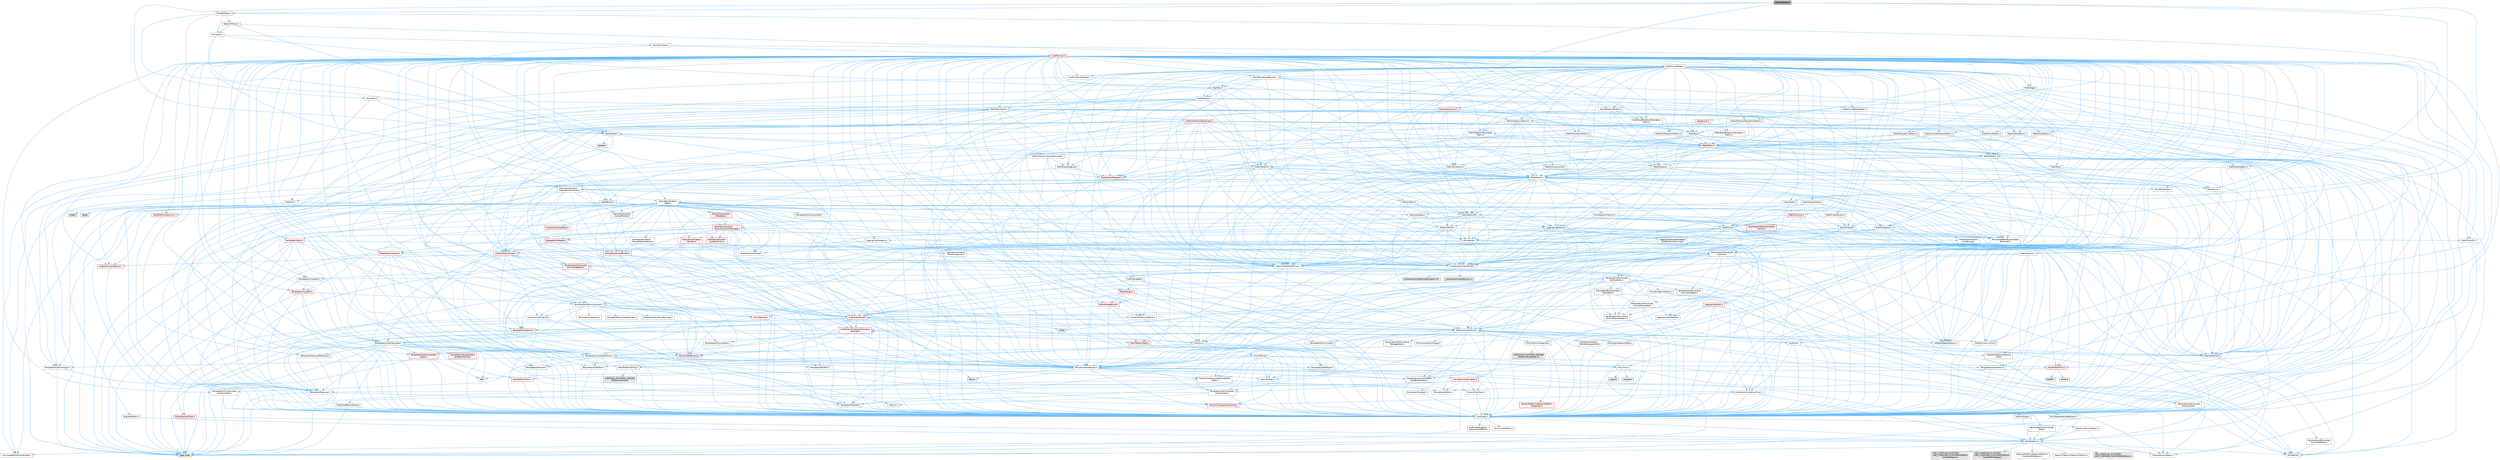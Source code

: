 digraph "MeshAdapter.h"
{
 // INTERACTIVE_SVG=YES
 // LATEX_PDF_SIZE
  bgcolor="transparent";
  edge [fontname=Helvetica,fontsize=10,labelfontname=Helvetica,labelfontsize=10];
  node [fontname=Helvetica,fontsize=10,shape=box,height=0.2,width=0.4];
  Node1 [id="Node000001",label="MeshAdapter.h",height=0.2,width=0.4,color="gray40", fillcolor="grey60", style="filled", fontcolor="black",tooltip=" "];
  Node1 -> Node2 [id="edge1_Node000001_Node000002",color="steelblue1",style="solid",tooltip=" "];
  Node2 [id="Node000002",label="TriangleTypes.h",height=0.2,width=0.4,color="grey40", fillcolor="white", style="filled",URL="$d3/d59/TriangleTypes_8h.html",tooltip=" "];
  Node2 -> Node3 [id="edge2_Node000002_Node000003",color="steelblue1",style="solid",tooltip=" "];
  Node3 [id="Node000003",label="VectorTypes.h",height=0.2,width=0.4,color="grey40", fillcolor="white", style="filled",URL="$d4/d5b/VectorTypes_8h.html",tooltip=" "];
  Node3 -> Node4 [id="edge3_Node000003_Node000004",color="steelblue1",style="solid",tooltip=" "];
  Node4 [id="Node000004",label="Math/Vector.h",height=0.2,width=0.4,color="grey40", fillcolor="white", style="filled",URL="$d6/dbe/Vector_8h.html",tooltip=" "];
  Node4 -> Node5 [id="edge4_Node000004_Node000005",color="steelblue1",style="solid",tooltip=" "];
  Node5 [id="Node000005",label="CoreTypes.h",height=0.2,width=0.4,color="grey40", fillcolor="white", style="filled",URL="$dc/dec/CoreTypes_8h.html",tooltip=" "];
  Node5 -> Node6 [id="edge5_Node000005_Node000006",color="steelblue1",style="solid",tooltip=" "];
  Node6 [id="Node000006",label="HAL/Platform.h",height=0.2,width=0.4,color="grey40", fillcolor="white", style="filled",URL="$d9/dd0/Platform_8h.html",tooltip=" "];
  Node6 -> Node7 [id="edge6_Node000006_Node000007",color="steelblue1",style="solid",tooltip=" "];
  Node7 [id="Node000007",label="Misc/Build.h",height=0.2,width=0.4,color="grey40", fillcolor="white", style="filled",URL="$d3/dbb/Build_8h.html",tooltip=" "];
  Node6 -> Node8 [id="edge7_Node000006_Node000008",color="steelblue1",style="solid",tooltip=" "];
  Node8 [id="Node000008",label="Misc/LargeWorldCoordinates.h",height=0.2,width=0.4,color="grey40", fillcolor="white", style="filled",URL="$d2/dcb/LargeWorldCoordinates_8h.html",tooltip=" "];
  Node6 -> Node9 [id="edge8_Node000006_Node000009",color="steelblue1",style="solid",tooltip=" "];
  Node9 [id="Node000009",label="type_traits",height=0.2,width=0.4,color="grey60", fillcolor="#E0E0E0", style="filled",tooltip=" "];
  Node6 -> Node10 [id="edge9_Node000006_Node000010",color="steelblue1",style="solid",tooltip=" "];
  Node10 [id="Node000010",label="PreprocessorHelpers.h",height=0.2,width=0.4,color="grey40", fillcolor="white", style="filled",URL="$db/ddb/PreprocessorHelpers_8h.html",tooltip=" "];
  Node6 -> Node11 [id="edge10_Node000006_Node000011",color="steelblue1",style="solid",tooltip=" "];
  Node11 [id="Node000011",label="UBT_COMPILED_PLATFORM\l/UBT_COMPILED_PLATFORMPlatform\lCompilerPreSetup.h",height=0.2,width=0.4,color="grey60", fillcolor="#E0E0E0", style="filled",tooltip=" "];
  Node6 -> Node12 [id="edge11_Node000006_Node000012",color="steelblue1",style="solid",tooltip=" "];
  Node12 [id="Node000012",label="GenericPlatform/GenericPlatform\lCompilerPreSetup.h",height=0.2,width=0.4,color="grey40", fillcolor="white", style="filled",URL="$d9/dc8/GenericPlatformCompilerPreSetup_8h.html",tooltip=" "];
  Node6 -> Node13 [id="edge12_Node000006_Node000013",color="steelblue1",style="solid",tooltip=" "];
  Node13 [id="Node000013",label="GenericPlatform/GenericPlatform.h",height=0.2,width=0.4,color="grey40", fillcolor="white", style="filled",URL="$d6/d84/GenericPlatform_8h.html",tooltip=" "];
  Node6 -> Node14 [id="edge13_Node000006_Node000014",color="steelblue1",style="solid",tooltip=" "];
  Node14 [id="Node000014",label="UBT_COMPILED_PLATFORM\l/UBT_COMPILED_PLATFORMPlatform.h",height=0.2,width=0.4,color="grey60", fillcolor="#E0E0E0", style="filled",tooltip=" "];
  Node6 -> Node15 [id="edge14_Node000006_Node000015",color="steelblue1",style="solid",tooltip=" "];
  Node15 [id="Node000015",label="UBT_COMPILED_PLATFORM\l/UBT_COMPILED_PLATFORMPlatform\lCompilerSetup.h",height=0.2,width=0.4,color="grey60", fillcolor="#E0E0E0", style="filled",tooltip=" "];
  Node5 -> Node16 [id="edge15_Node000005_Node000016",color="steelblue1",style="solid",tooltip=" "];
  Node16 [id="Node000016",label="ProfilingDebugging\l/UMemoryDefines.h",height=0.2,width=0.4,color="grey40", fillcolor="white", style="filled",URL="$d2/da2/UMemoryDefines_8h.html",tooltip=" "];
  Node5 -> Node17 [id="edge16_Node000005_Node000017",color="steelblue1",style="solid",tooltip=" "];
  Node17 [id="Node000017",label="Misc/CoreMiscDefines.h",height=0.2,width=0.4,color="grey40", fillcolor="white", style="filled",URL="$da/d38/CoreMiscDefines_8h.html",tooltip=" "];
  Node17 -> Node6 [id="edge17_Node000017_Node000006",color="steelblue1",style="solid",tooltip=" "];
  Node17 -> Node10 [id="edge18_Node000017_Node000010",color="steelblue1",style="solid",tooltip=" "];
  Node5 -> Node18 [id="edge19_Node000005_Node000018",color="steelblue1",style="solid",tooltip=" "];
  Node18 [id="Node000018",label="Misc/CoreDefines.h",height=0.2,width=0.4,color="grey40", fillcolor="white", style="filled",URL="$d3/dd2/CoreDefines_8h.html",tooltip=" "];
  Node4 -> Node19 [id="edge20_Node000004_Node000019",color="steelblue1",style="solid",tooltip=" "];
  Node19 [id="Node000019",label="Misc/AssertionMacros.h",height=0.2,width=0.4,color="grey40", fillcolor="white", style="filled",URL="$d0/dfa/AssertionMacros_8h.html",tooltip=" "];
  Node19 -> Node5 [id="edge21_Node000019_Node000005",color="steelblue1",style="solid",tooltip=" "];
  Node19 -> Node6 [id="edge22_Node000019_Node000006",color="steelblue1",style="solid",tooltip=" "];
  Node19 -> Node20 [id="edge23_Node000019_Node000020",color="steelblue1",style="solid",tooltip=" "];
  Node20 [id="Node000020",label="HAL/PlatformMisc.h",height=0.2,width=0.4,color="red", fillcolor="#FFF0F0", style="filled",URL="$d0/df5/PlatformMisc_8h.html",tooltip=" "];
  Node20 -> Node5 [id="edge24_Node000020_Node000005",color="steelblue1",style="solid",tooltip=" "];
  Node19 -> Node10 [id="edge25_Node000019_Node000010",color="steelblue1",style="solid",tooltip=" "];
  Node19 -> Node56 [id="edge26_Node000019_Node000056",color="steelblue1",style="solid",tooltip=" "];
  Node56 [id="Node000056",label="Templates/EnableIf.h",height=0.2,width=0.4,color="grey40", fillcolor="white", style="filled",URL="$d7/d60/EnableIf_8h.html",tooltip=" "];
  Node56 -> Node5 [id="edge27_Node000056_Node000005",color="steelblue1",style="solid",tooltip=" "];
  Node19 -> Node57 [id="edge28_Node000019_Node000057",color="steelblue1",style="solid",tooltip=" "];
  Node57 [id="Node000057",label="Templates/IsArrayOrRefOf\lTypeByPredicate.h",height=0.2,width=0.4,color="grey40", fillcolor="white", style="filled",URL="$d6/da1/IsArrayOrRefOfTypeByPredicate_8h.html",tooltip=" "];
  Node57 -> Node5 [id="edge29_Node000057_Node000005",color="steelblue1",style="solid",tooltip=" "];
  Node19 -> Node58 [id="edge30_Node000019_Node000058",color="steelblue1",style="solid",tooltip=" "];
  Node58 [id="Node000058",label="Templates/IsValidVariadic\lFunctionArg.h",height=0.2,width=0.4,color="grey40", fillcolor="white", style="filled",URL="$d0/dc8/IsValidVariadicFunctionArg_8h.html",tooltip=" "];
  Node58 -> Node5 [id="edge31_Node000058_Node000005",color="steelblue1",style="solid",tooltip=" "];
  Node58 -> Node59 [id="edge32_Node000058_Node000059",color="steelblue1",style="solid",tooltip=" "];
  Node59 [id="Node000059",label="IsEnum.h",height=0.2,width=0.4,color="grey40", fillcolor="white", style="filled",URL="$d4/de5/IsEnum_8h.html",tooltip=" "];
  Node58 -> Node9 [id="edge33_Node000058_Node000009",color="steelblue1",style="solid",tooltip=" "];
  Node19 -> Node60 [id="edge34_Node000019_Node000060",color="steelblue1",style="solid",tooltip=" "];
  Node60 [id="Node000060",label="Traits/IsCharEncodingCompatible\lWith.h",height=0.2,width=0.4,color="grey40", fillcolor="white", style="filled",URL="$df/dd1/IsCharEncodingCompatibleWith_8h.html",tooltip=" "];
  Node60 -> Node9 [id="edge35_Node000060_Node000009",color="steelblue1",style="solid",tooltip=" "];
  Node60 -> Node61 [id="edge36_Node000060_Node000061",color="steelblue1",style="solid",tooltip=" "];
  Node61 [id="Node000061",label="Traits/IsCharType.h",height=0.2,width=0.4,color="grey40", fillcolor="white", style="filled",URL="$db/d51/IsCharType_8h.html",tooltip=" "];
  Node61 -> Node5 [id="edge37_Node000061_Node000005",color="steelblue1",style="solid",tooltip=" "];
  Node19 -> Node62 [id="edge38_Node000019_Node000062",color="steelblue1",style="solid",tooltip=" "];
  Node62 [id="Node000062",label="Misc/VarArgs.h",height=0.2,width=0.4,color="grey40", fillcolor="white", style="filled",URL="$d5/d6f/VarArgs_8h.html",tooltip=" "];
  Node62 -> Node5 [id="edge39_Node000062_Node000005",color="steelblue1",style="solid",tooltip=" "];
  Node19 -> Node63 [id="edge40_Node000019_Node000063",color="steelblue1",style="solid",tooltip=" "];
  Node63 [id="Node000063",label="String/FormatStringSan.h",height=0.2,width=0.4,color="red", fillcolor="#FFF0F0", style="filled",URL="$d3/d8b/FormatStringSan_8h.html",tooltip=" "];
  Node63 -> Node9 [id="edge41_Node000063_Node000009",color="steelblue1",style="solid",tooltip=" "];
  Node63 -> Node5 [id="edge42_Node000063_Node000005",color="steelblue1",style="solid",tooltip=" "];
  Node63 -> Node64 [id="edge43_Node000063_Node000064",color="steelblue1",style="solid",tooltip=" "];
  Node64 [id="Node000064",label="Templates/Requires.h",height=0.2,width=0.4,color="grey40", fillcolor="white", style="filled",URL="$dc/d96/Requires_8h.html",tooltip=" "];
  Node64 -> Node56 [id="edge44_Node000064_Node000056",color="steelblue1",style="solid",tooltip=" "];
  Node64 -> Node9 [id="edge45_Node000064_Node000009",color="steelblue1",style="solid",tooltip=" "];
  Node63 -> Node65 [id="edge46_Node000063_Node000065",color="steelblue1",style="solid",tooltip=" "];
  Node65 [id="Node000065",label="Templates/Identity.h",height=0.2,width=0.4,color="grey40", fillcolor="white", style="filled",URL="$d0/dd5/Identity_8h.html",tooltip=" "];
  Node63 -> Node58 [id="edge47_Node000063_Node000058",color="steelblue1",style="solid",tooltip=" "];
  Node63 -> Node61 [id="edge48_Node000063_Node000061",color="steelblue1",style="solid",tooltip=" "];
  Node63 -> Node28 [id="edge49_Node000063_Node000028",color="steelblue1",style="solid",tooltip=" "];
  Node28 [id="Node000028",label="Containers/ContainersFwd.h",height=0.2,width=0.4,color="grey40", fillcolor="white", style="filled",URL="$d4/d0a/ContainersFwd_8h.html",tooltip=" "];
  Node28 -> Node6 [id="edge50_Node000028_Node000006",color="steelblue1",style="solid",tooltip=" "];
  Node28 -> Node5 [id="edge51_Node000028_Node000005",color="steelblue1",style="solid",tooltip=" "];
  Node28 -> Node25 [id="edge52_Node000028_Node000025",color="steelblue1",style="solid",tooltip=" "];
  Node25 [id="Node000025",label="Traits/IsContiguousContainer.h",height=0.2,width=0.4,color="red", fillcolor="#FFF0F0", style="filled",URL="$d5/d3c/IsContiguousContainer_8h.html",tooltip=" "];
  Node25 -> Node5 [id="edge53_Node000025_Node000005",color="steelblue1",style="solid",tooltip=" "];
  Node19 -> Node69 [id="edge54_Node000019_Node000069",color="steelblue1",style="solid",tooltip=" "];
  Node69 [id="Node000069",label="atomic",height=0.2,width=0.4,color="grey60", fillcolor="#E0E0E0", style="filled",tooltip=" "];
  Node4 -> Node29 [id="edge55_Node000004_Node000029",color="steelblue1",style="solid",tooltip=" "];
  Node29 [id="Node000029",label="Math/MathFwd.h",height=0.2,width=0.4,color="grey40", fillcolor="white", style="filled",URL="$d2/d10/MathFwd_8h.html",tooltip=" "];
  Node29 -> Node6 [id="edge56_Node000029_Node000006",color="steelblue1",style="solid",tooltip=" "];
  Node4 -> Node42 [id="edge57_Node000004_Node000042",color="steelblue1",style="solid",tooltip=" "];
  Node42 [id="Node000042",label="Math/NumericLimits.h",height=0.2,width=0.4,color="grey40", fillcolor="white", style="filled",URL="$df/d1b/NumericLimits_8h.html",tooltip=" "];
  Node42 -> Node5 [id="edge58_Node000042_Node000005",color="steelblue1",style="solid",tooltip=" "];
  Node4 -> Node70 [id="edge59_Node000004_Node000070",color="steelblue1",style="solid",tooltip=" "];
  Node70 [id="Node000070",label="Misc/Crc.h",height=0.2,width=0.4,color="grey40", fillcolor="white", style="filled",URL="$d4/dd2/Crc_8h.html",tooltip=" "];
  Node70 -> Node5 [id="edge60_Node000070_Node000005",color="steelblue1",style="solid",tooltip=" "];
  Node70 -> Node71 [id="edge61_Node000070_Node000071",color="steelblue1",style="solid",tooltip=" "];
  Node71 [id="Node000071",label="HAL/PlatformString.h",height=0.2,width=0.4,color="grey40", fillcolor="white", style="filled",URL="$db/db5/PlatformString_8h.html",tooltip=" "];
  Node71 -> Node5 [id="edge62_Node000071_Node000005",color="steelblue1",style="solid",tooltip=" "];
  Node71 -> Node72 [id="edge63_Node000071_Node000072",color="steelblue1",style="solid",tooltip=" "];
  Node72 [id="Node000072",label="COMPILED_PLATFORM_HEADER\l(PlatformString.h)",height=0.2,width=0.4,color="grey60", fillcolor="#E0E0E0", style="filled",tooltip=" "];
  Node70 -> Node19 [id="edge64_Node000070_Node000019",color="steelblue1",style="solid",tooltip=" "];
  Node70 -> Node73 [id="edge65_Node000070_Node000073",color="steelblue1",style="solid",tooltip=" "];
  Node73 [id="Node000073",label="Misc/CString.h",height=0.2,width=0.4,color="grey40", fillcolor="white", style="filled",URL="$d2/d49/CString_8h.html",tooltip=" "];
  Node73 -> Node5 [id="edge66_Node000073_Node000005",color="steelblue1",style="solid",tooltip=" "];
  Node73 -> Node32 [id="edge67_Node000073_Node000032",color="steelblue1",style="solid",tooltip=" "];
  Node32 [id="Node000032",label="HAL/PlatformCrt.h",height=0.2,width=0.4,color="red", fillcolor="#FFF0F0", style="filled",URL="$d8/d75/PlatformCrt_8h.html",tooltip=" "];
  Node32 -> Node33 [id="edge68_Node000032_Node000033",color="steelblue1",style="solid",tooltip=" "];
  Node33 [id="Node000033",label="new",height=0.2,width=0.4,color="grey60", fillcolor="#E0E0E0", style="filled",tooltip=" "];
  Node32 -> Node34 [id="edge69_Node000032_Node000034",color="steelblue1",style="solid",tooltip=" "];
  Node34 [id="Node000034",label="wchar.h",height=0.2,width=0.4,color="grey60", fillcolor="#E0E0E0", style="filled",tooltip=" "];
  Node32 -> Node35 [id="edge70_Node000032_Node000035",color="steelblue1",style="solid",tooltip=" "];
  Node35 [id="Node000035",label="stddef.h",height=0.2,width=0.4,color="grey60", fillcolor="#E0E0E0", style="filled",tooltip=" "];
  Node73 -> Node71 [id="edge71_Node000073_Node000071",color="steelblue1",style="solid",tooltip=" "];
  Node73 -> Node19 [id="edge72_Node000073_Node000019",color="steelblue1",style="solid",tooltip=" "];
  Node73 -> Node74 [id="edge73_Node000073_Node000074",color="steelblue1",style="solid",tooltip=" "];
  Node74 [id="Node000074",label="Misc/Char.h",height=0.2,width=0.4,color="grey40", fillcolor="white", style="filled",URL="$d0/d58/Char_8h.html",tooltip=" "];
  Node74 -> Node5 [id="edge74_Node000074_Node000005",color="steelblue1",style="solid",tooltip=" "];
  Node74 -> Node75 [id="edge75_Node000074_Node000075",color="steelblue1",style="solid",tooltip=" "];
  Node75 [id="Node000075",label="Traits/IntType.h",height=0.2,width=0.4,color="grey40", fillcolor="white", style="filled",URL="$d7/deb/IntType_8h.html",tooltip=" "];
  Node75 -> Node6 [id="edge76_Node000075_Node000006",color="steelblue1",style="solid",tooltip=" "];
  Node74 -> Node76 [id="edge77_Node000074_Node000076",color="steelblue1",style="solid",tooltip=" "];
  Node76 [id="Node000076",label="ctype.h",height=0.2,width=0.4,color="grey60", fillcolor="#E0E0E0", style="filled",tooltip=" "];
  Node74 -> Node77 [id="edge78_Node000074_Node000077",color="steelblue1",style="solid",tooltip=" "];
  Node77 [id="Node000077",label="wctype.h",height=0.2,width=0.4,color="grey60", fillcolor="#E0E0E0", style="filled",tooltip=" "];
  Node74 -> Node9 [id="edge79_Node000074_Node000009",color="steelblue1",style="solid",tooltip=" "];
  Node73 -> Node62 [id="edge80_Node000073_Node000062",color="steelblue1",style="solid",tooltip=" "];
  Node73 -> Node57 [id="edge81_Node000073_Node000057",color="steelblue1",style="solid",tooltip=" "];
  Node73 -> Node58 [id="edge82_Node000073_Node000058",color="steelblue1",style="solid",tooltip=" "];
  Node73 -> Node60 [id="edge83_Node000073_Node000060",color="steelblue1",style="solid",tooltip=" "];
  Node70 -> Node74 [id="edge84_Node000070_Node000074",color="steelblue1",style="solid",tooltip=" "];
  Node70 -> Node78 [id="edge85_Node000070_Node000078",color="steelblue1",style="solid",tooltip=" "];
  Node78 [id="Node000078",label="Templates/UnrealTypeTraits.h",height=0.2,width=0.4,color="grey40", fillcolor="white", style="filled",URL="$d2/d2d/UnrealTypeTraits_8h.html",tooltip=" "];
  Node78 -> Node5 [id="edge86_Node000078_Node000005",color="steelblue1",style="solid",tooltip=" "];
  Node78 -> Node79 [id="edge87_Node000078_Node000079",color="steelblue1",style="solid",tooltip=" "];
  Node79 [id="Node000079",label="Templates/IsPointer.h",height=0.2,width=0.4,color="grey40", fillcolor="white", style="filled",URL="$d7/d05/IsPointer_8h.html",tooltip=" "];
  Node79 -> Node5 [id="edge88_Node000079_Node000005",color="steelblue1",style="solid",tooltip=" "];
  Node78 -> Node19 [id="edge89_Node000078_Node000019",color="steelblue1",style="solid",tooltip=" "];
  Node78 -> Node80 [id="edge90_Node000078_Node000080",color="steelblue1",style="solid",tooltip=" "];
  Node80 [id="Node000080",label="Templates/AndOrNot.h",height=0.2,width=0.4,color="grey40", fillcolor="white", style="filled",URL="$db/d0a/AndOrNot_8h.html",tooltip=" "];
  Node80 -> Node5 [id="edge91_Node000080_Node000005",color="steelblue1",style="solid",tooltip=" "];
  Node78 -> Node56 [id="edge92_Node000078_Node000056",color="steelblue1",style="solid",tooltip=" "];
  Node78 -> Node81 [id="edge93_Node000078_Node000081",color="steelblue1",style="solid",tooltip=" "];
  Node81 [id="Node000081",label="Templates/IsArithmetic.h",height=0.2,width=0.4,color="grey40", fillcolor="white", style="filled",URL="$d2/d5d/IsArithmetic_8h.html",tooltip=" "];
  Node81 -> Node5 [id="edge94_Node000081_Node000005",color="steelblue1",style="solid",tooltip=" "];
  Node78 -> Node59 [id="edge95_Node000078_Node000059",color="steelblue1",style="solid",tooltip=" "];
  Node78 -> Node82 [id="edge96_Node000078_Node000082",color="steelblue1",style="solid",tooltip=" "];
  Node82 [id="Node000082",label="Templates/Models.h",height=0.2,width=0.4,color="grey40", fillcolor="white", style="filled",URL="$d3/d0c/Models_8h.html",tooltip=" "];
  Node82 -> Node65 [id="edge97_Node000082_Node000065",color="steelblue1",style="solid",tooltip=" "];
  Node78 -> Node83 [id="edge98_Node000078_Node000083",color="steelblue1",style="solid",tooltip=" "];
  Node83 [id="Node000083",label="Templates/IsPODType.h",height=0.2,width=0.4,color="grey40", fillcolor="white", style="filled",URL="$d7/db1/IsPODType_8h.html",tooltip=" "];
  Node83 -> Node5 [id="edge99_Node000083_Node000005",color="steelblue1",style="solid",tooltip=" "];
  Node78 -> Node84 [id="edge100_Node000078_Node000084",color="steelblue1",style="solid",tooltip=" "];
  Node84 [id="Node000084",label="Templates/IsUECoreType.h",height=0.2,width=0.4,color="grey40", fillcolor="white", style="filled",URL="$d1/db8/IsUECoreType_8h.html",tooltip=" "];
  Node84 -> Node5 [id="edge101_Node000084_Node000005",color="steelblue1",style="solid",tooltip=" "];
  Node84 -> Node9 [id="edge102_Node000084_Node000009",color="steelblue1",style="solid",tooltip=" "];
  Node78 -> Node85 [id="edge103_Node000078_Node000085",color="steelblue1",style="solid",tooltip=" "];
  Node85 [id="Node000085",label="Templates/IsTriviallyCopy\lConstructible.h",height=0.2,width=0.4,color="grey40", fillcolor="white", style="filled",URL="$d3/d78/IsTriviallyCopyConstructible_8h.html",tooltip=" "];
  Node85 -> Node5 [id="edge104_Node000085_Node000005",color="steelblue1",style="solid",tooltip=" "];
  Node85 -> Node9 [id="edge105_Node000085_Node000009",color="steelblue1",style="solid",tooltip=" "];
  Node70 -> Node61 [id="edge106_Node000070_Node000061",color="steelblue1",style="solid",tooltip=" "];
  Node4 -> Node86 [id="edge107_Node000004_Node000086",color="steelblue1",style="solid",tooltip=" "];
  Node86 [id="Node000086",label="Math/UnrealMathUtility.h",height=0.2,width=0.4,color="grey40", fillcolor="white", style="filled",URL="$db/db8/UnrealMathUtility_8h.html",tooltip=" "];
  Node86 -> Node5 [id="edge108_Node000086_Node000005",color="steelblue1",style="solid",tooltip=" "];
  Node86 -> Node19 [id="edge109_Node000086_Node000019",color="steelblue1",style="solid",tooltip=" "];
  Node86 -> Node87 [id="edge110_Node000086_Node000087",color="steelblue1",style="solid",tooltip=" "];
  Node87 [id="Node000087",label="HAL/PlatformMath.h",height=0.2,width=0.4,color="red", fillcolor="#FFF0F0", style="filled",URL="$dc/d53/PlatformMath_8h.html",tooltip=" "];
  Node87 -> Node5 [id="edge111_Node000087_Node000005",color="steelblue1",style="solid",tooltip=" "];
  Node86 -> Node29 [id="edge112_Node000086_Node000029",color="steelblue1",style="solid",tooltip=" "];
  Node86 -> Node65 [id="edge113_Node000086_Node000065",color="steelblue1",style="solid",tooltip=" "];
  Node86 -> Node64 [id="edge114_Node000086_Node000064",color="steelblue1",style="solid",tooltip=" "];
  Node4 -> Node98 [id="edge115_Node000004_Node000098",color="steelblue1",style="solid",tooltip=" "];
  Node98 [id="Node000098",label="Containers/UnrealString.h",height=0.2,width=0.4,color="grey40", fillcolor="white", style="filled",URL="$d5/dba/UnrealString_8h.html",tooltip=" "];
  Node98 -> Node99 [id="edge116_Node000098_Node000099",color="steelblue1",style="solid",tooltip=" "];
  Node99 [id="Node000099",label="Containers/UnrealStringIncludes.h.inl",height=0.2,width=0.4,color="grey60", fillcolor="#E0E0E0", style="filled",tooltip=" "];
  Node98 -> Node100 [id="edge117_Node000098_Node000100",color="steelblue1",style="solid",tooltip=" "];
  Node100 [id="Node000100",label="Containers/UnrealString.h.inl",height=0.2,width=0.4,color="grey60", fillcolor="#E0E0E0", style="filled",tooltip=" "];
  Node98 -> Node101 [id="edge118_Node000098_Node000101",color="steelblue1",style="solid",tooltip=" "];
  Node101 [id="Node000101",label="Misc/StringFormatArg.h",height=0.2,width=0.4,color="grey40", fillcolor="white", style="filled",URL="$d2/d16/StringFormatArg_8h.html",tooltip=" "];
  Node101 -> Node28 [id="edge119_Node000101_Node000028",color="steelblue1",style="solid",tooltip=" "];
  Node4 -> Node102 [id="edge120_Node000004_Node000102",color="steelblue1",style="solid",tooltip=" "];
  Node102 [id="Node000102",label="Misc/Parse.h",height=0.2,width=0.4,color="grey40", fillcolor="white", style="filled",URL="$dc/d71/Parse_8h.html",tooltip=" "];
  Node102 -> Node22 [id="edge121_Node000102_Node000022",color="steelblue1",style="solid",tooltip=" "];
  Node22 [id="Node000022",label="Containers/StringFwd.h",height=0.2,width=0.4,color="grey40", fillcolor="white", style="filled",URL="$df/d37/StringFwd_8h.html",tooltip=" "];
  Node22 -> Node5 [id="edge122_Node000022_Node000005",color="steelblue1",style="solid",tooltip=" "];
  Node22 -> Node23 [id="edge123_Node000022_Node000023",color="steelblue1",style="solid",tooltip=" "];
  Node23 [id="Node000023",label="Traits/ElementType.h",height=0.2,width=0.4,color="red", fillcolor="#FFF0F0", style="filled",URL="$d5/d4f/ElementType_8h.html",tooltip=" "];
  Node23 -> Node6 [id="edge124_Node000023_Node000006",color="steelblue1",style="solid",tooltip=" "];
  Node23 -> Node9 [id="edge125_Node000023_Node000009",color="steelblue1",style="solid",tooltip=" "];
  Node22 -> Node25 [id="edge126_Node000022_Node000025",color="steelblue1",style="solid",tooltip=" "];
  Node102 -> Node98 [id="edge127_Node000102_Node000098",color="steelblue1",style="solid",tooltip=" "];
  Node102 -> Node5 [id="edge128_Node000102_Node000005",color="steelblue1",style="solid",tooltip=" "];
  Node102 -> Node32 [id="edge129_Node000102_Node000032",color="steelblue1",style="solid",tooltip=" "];
  Node102 -> Node7 [id="edge130_Node000102_Node000007",color="steelblue1",style="solid",tooltip=" "];
  Node102 -> Node44 [id="edge131_Node000102_Node000044",color="steelblue1",style="solid",tooltip=" "];
  Node44 [id="Node000044",label="Misc/EnumClassFlags.h",height=0.2,width=0.4,color="grey40", fillcolor="white", style="filled",URL="$d8/de7/EnumClassFlags_8h.html",tooltip=" "];
  Node102 -> Node103 [id="edge132_Node000102_Node000103",color="steelblue1",style="solid",tooltip=" "];
  Node103 [id="Node000103",label="Templates/Function.h",height=0.2,width=0.4,color="red", fillcolor="#FFF0F0", style="filled",URL="$df/df5/Function_8h.html",tooltip=" "];
  Node103 -> Node5 [id="edge133_Node000103_Node000005",color="steelblue1",style="solid",tooltip=" "];
  Node103 -> Node19 [id="edge134_Node000103_Node000019",color="steelblue1",style="solid",tooltip=" "];
  Node103 -> Node106 [id="edge135_Node000103_Node000106",color="steelblue1",style="solid",tooltip=" "];
  Node106 [id="Node000106",label="HAL/UnrealMemory.h",height=0.2,width=0.4,color="red", fillcolor="#FFF0F0", style="filled",URL="$d9/d96/UnrealMemory_8h.html",tooltip=" "];
  Node106 -> Node5 [id="edge136_Node000106_Node000005",color="steelblue1",style="solid",tooltip=" "];
  Node106 -> Node79 [id="edge137_Node000106_Node000079",color="steelblue1",style="solid",tooltip=" "];
  Node103 -> Node78 [id="edge138_Node000103_Node000078",color="steelblue1",style="solid",tooltip=" "];
  Node103 -> Node123 [id="edge139_Node000103_Node000123",color="steelblue1",style="solid",tooltip=" "];
  Node123 [id="Node000123",label="Templates/UnrealTemplate.h",height=0.2,width=0.4,color="grey40", fillcolor="white", style="filled",URL="$d4/d24/UnrealTemplate_8h.html",tooltip=" "];
  Node123 -> Node5 [id="edge140_Node000123_Node000005",color="steelblue1",style="solid",tooltip=" "];
  Node123 -> Node79 [id="edge141_Node000123_Node000079",color="steelblue1",style="solid",tooltip=" "];
  Node123 -> Node106 [id="edge142_Node000123_Node000106",color="steelblue1",style="solid",tooltip=" "];
  Node123 -> Node124 [id="edge143_Node000123_Node000124",color="steelblue1",style="solid",tooltip=" "];
  Node124 [id="Node000124",label="Templates/CopyQualifiers\lAndRefsFromTo.h",height=0.2,width=0.4,color="red", fillcolor="#FFF0F0", style="filled",URL="$d3/db3/CopyQualifiersAndRefsFromTo_8h.html",tooltip=" "];
  Node123 -> Node78 [id="edge144_Node000123_Node000078",color="steelblue1",style="solid",tooltip=" "];
  Node123 -> Node90 [id="edge145_Node000123_Node000090",color="steelblue1",style="solid",tooltip=" "];
  Node90 [id="Node000090",label="Templates/RemoveReference.h",height=0.2,width=0.4,color="grey40", fillcolor="white", style="filled",URL="$da/dbe/RemoveReference_8h.html",tooltip=" "];
  Node90 -> Node5 [id="edge146_Node000090_Node000005",color="steelblue1",style="solid",tooltip=" "];
  Node123 -> Node64 [id="edge147_Node000123_Node000064",color="steelblue1",style="solid",tooltip=" "];
  Node123 -> Node95 [id="edge148_Node000123_Node000095",color="steelblue1",style="solid",tooltip=" "];
  Node95 [id="Node000095",label="Templates/TypeCompatible\lBytes.h",height=0.2,width=0.4,color="red", fillcolor="#FFF0F0", style="filled",URL="$df/d0a/TypeCompatibleBytes_8h.html",tooltip=" "];
  Node95 -> Node5 [id="edge149_Node000095_Node000005",color="steelblue1",style="solid",tooltip=" "];
  Node95 -> Node33 [id="edge150_Node000095_Node000033",color="steelblue1",style="solid",tooltip=" "];
  Node95 -> Node9 [id="edge151_Node000095_Node000009",color="steelblue1",style="solid",tooltip=" "];
  Node123 -> Node65 [id="edge152_Node000123_Node000065",color="steelblue1",style="solid",tooltip=" "];
  Node123 -> Node25 [id="edge153_Node000123_Node000025",color="steelblue1",style="solid",tooltip=" "];
  Node123 -> Node126 [id="edge154_Node000123_Node000126",color="steelblue1",style="solid",tooltip=" "];
  Node126 [id="Node000126",label="Traits/UseBitwiseSwap.h",height=0.2,width=0.4,color="grey40", fillcolor="white", style="filled",URL="$db/df3/UseBitwiseSwap_8h.html",tooltip=" "];
  Node126 -> Node5 [id="edge155_Node000126_Node000005",color="steelblue1",style="solid",tooltip=" "];
  Node126 -> Node9 [id="edge156_Node000126_Node000009",color="steelblue1",style="solid",tooltip=" "];
  Node123 -> Node9 [id="edge157_Node000123_Node000009",color="steelblue1",style="solid",tooltip=" "];
  Node103 -> Node64 [id="edge158_Node000103_Node000064",color="steelblue1",style="solid",tooltip=" "];
  Node103 -> Node86 [id="edge159_Node000103_Node000086",color="steelblue1",style="solid",tooltip=" "];
  Node103 -> Node33 [id="edge160_Node000103_Node000033",color="steelblue1",style="solid",tooltip=" "];
  Node103 -> Node9 [id="edge161_Node000103_Node000009",color="steelblue1",style="solid",tooltip=" "];
  Node4 -> Node127 [id="edge162_Node000004_Node000127",color="steelblue1",style="solid",tooltip=" "];
  Node127 [id="Node000127",label="Misc/LargeWorldCoordinates\lSerializer.h",height=0.2,width=0.4,color="grey40", fillcolor="white", style="filled",URL="$d7/df9/LargeWorldCoordinatesSerializer_8h.html",tooltip=" "];
  Node127 -> Node128 [id="edge163_Node000127_Node000128",color="steelblue1",style="solid",tooltip=" "];
  Node128 [id="Node000128",label="UObject/NameTypes.h",height=0.2,width=0.4,color="red", fillcolor="#FFF0F0", style="filled",URL="$d6/d35/NameTypes_8h.html",tooltip=" "];
  Node128 -> Node5 [id="edge164_Node000128_Node000005",color="steelblue1",style="solid",tooltip=" "];
  Node128 -> Node19 [id="edge165_Node000128_Node000019",color="steelblue1",style="solid",tooltip=" "];
  Node128 -> Node106 [id="edge166_Node000128_Node000106",color="steelblue1",style="solid",tooltip=" "];
  Node128 -> Node78 [id="edge167_Node000128_Node000078",color="steelblue1",style="solid",tooltip=" "];
  Node128 -> Node123 [id="edge168_Node000128_Node000123",color="steelblue1",style="solid",tooltip=" "];
  Node128 -> Node98 [id="edge169_Node000128_Node000098",color="steelblue1",style="solid",tooltip=" "];
  Node128 -> Node22 [id="edge170_Node000128_Node000022",color="steelblue1",style="solid",tooltip=" "];
  Node128 -> Node179 [id="edge171_Node000128_Node000179",color="steelblue1",style="solid",tooltip=" "];
  Node179 [id="Node000179",label="UObject/UnrealNames.h",height=0.2,width=0.4,color="red", fillcolor="#FFF0F0", style="filled",URL="$d8/db1/UnrealNames_8h.html",tooltip=" "];
  Node179 -> Node5 [id="edge172_Node000179_Node000005",color="steelblue1",style="solid",tooltip=" "];
  Node128 -> Node153 [id="edge173_Node000128_Node000153",color="steelblue1",style="solid",tooltip=" "];
  Node153 [id="Node000153",label="Serialization/MemoryLayout.h",height=0.2,width=0.4,color="grey40", fillcolor="white", style="filled",URL="$d7/d66/MemoryLayout_8h.html",tooltip=" "];
  Node153 -> Node154 [id="edge174_Node000153_Node000154",color="steelblue1",style="solid",tooltip=" "];
  Node154 [id="Node000154",label="Concepts/StaticClassProvider.h",height=0.2,width=0.4,color="grey40", fillcolor="white", style="filled",URL="$dd/d83/StaticClassProvider_8h.html",tooltip=" "];
  Node153 -> Node155 [id="edge175_Node000153_Node000155",color="steelblue1",style="solid",tooltip=" "];
  Node155 [id="Node000155",label="Concepts/StaticStructProvider.h",height=0.2,width=0.4,color="grey40", fillcolor="white", style="filled",URL="$d5/d77/StaticStructProvider_8h.html",tooltip=" "];
  Node153 -> Node156 [id="edge176_Node000153_Node000156",color="steelblue1",style="solid",tooltip=" "];
  Node156 [id="Node000156",label="Containers/EnumAsByte.h",height=0.2,width=0.4,color="grey40", fillcolor="white", style="filled",URL="$d6/d9a/EnumAsByte_8h.html",tooltip=" "];
  Node156 -> Node5 [id="edge177_Node000156_Node000005",color="steelblue1",style="solid",tooltip=" "];
  Node156 -> Node83 [id="edge178_Node000156_Node000083",color="steelblue1",style="solid",tooltip=" "];
  Node156 -> Node157 [id="edge179_Node000156_Node000157",color="steelblue1",style="solid",tooltip=" "];
  Node157 [id="Node000157",label="Templates/TypeHash.h",height=0.2,width=0.4,color="red", fillcolor="#FFF0F0", style="filled",URL="$d1/d62/TypeHash_8h.html",tooltip=" "];
  Node157 -> Node5 [id="edge180_Node000157_Node000005",color="steelblue1",style="solid",tooltip=" "];
  Node157 -> Node64 [id="edge181_Node000157_Node000064",color="steelblue1",style="solid",tooltip=" "];
  Node157 -> Node70 [id="edge182_Node000157_Node000070",color="steelblue1",style="solid",tooltip=" "];
  Node157 -> Node9 [id="edge183_Node000157_Node000009",color="steelblue1",style="solid",tooltip=" "];
  Node153 -> Node22 [id="edge184_Node000153_Node000022",color="steelblue1",style="solid",tooltip=" "];
  Node153 -> Node106 [id="edge185_Node000153_Node000106",color="steelblue1",style="solid",tooltip=" "];
  Node153 -> Node159 [id="edge186_Node000153_Node000159",color="steelblue1",style="solid",tooltip=" "];
  Node159 [id="Node000159",label="Misc/DelayedAutoRegister.h",height=0.2,width=0.4,color="grey40", fillcolor="white", style="filled",URL="$d1/dda/DelayedAutoRegister_8h.html",tooltip=" "];
  Node159 -> Node6 [id="edge187_Node000159_Node000006",color="steelblue1",style="solid",tooltip=" "];
  Node153 -> Node56 [id="edge188_Node000153_Node000056",color="steelblue1",style="solid",tooltip=" "];
  Node153 -> Node160 [id="edge189_Node000153_Node000160",color="steelblue1",style="solid",tooltip=" "];
  Node160 [id="Node000160",label="Templates/IsAbstract.h",height=0.2,width=0.4,color="grey40", fillcolor="white", style="filled",URL="$d8/db7/IsAbstract_8h.html",tooltip=" "];
  Node153 -> Node135 [id="edge190_Node000153_Node000135",color="steelblue1",style="solid",tooltip=" "];
  Node135 [id="Node000135",label="Templates/IsPolymorphic.h",height=0.2,width=0.4,color="grey40", fillcolor="white", style="filled",URL="$dc/d20/IsPolymorphic_8h.html",tooltip=" "];
  Node153 -> Node82 [id="edge191_Node000153_Node000082",color="steelblue1",style="solid",tooltip=" "];
  Node153 -> Node123 [id="edge192_Node000153_Node000123",color="steelblue1",style="solid",tooltip=" "];
  Node127 -> Node151 [id="edge193_Node000127_Node000151",color="steelblue1",style="solid",tooltip=" "];
  Node151 [id="Node000151",label="UObject/ObjectVersion.h",height=0.2,width=0.4,color="grey40", fillcolor="white", style="filled",URL="$da/d63/ObjectVersion_8h.html",tooltip=" "];
  Node151 -> Node5 [id="edge194_Node000151_Node000005",color="steelblue1",style="solid",tooltip=" "];
  Node127 -> Node187 [id="edge195_Node000127_Node000187",color="steelblue1",style="solid",tooltip=" "];
  Node187 [id="Node000187",label="Serialization/Structured\lArchive.h",height=0.2,width=0.4,color="grey40", fillcolor="white", style="filled",URL="$d9/d1e/StructuredArchive_8h.html",tooltip=" "];
  Node187 -> Node137 [id="edge196_Node000187_Node000137",color="steelblue1",style="solid",tooltip=" "];
  Node137 [id="Node000137",label="Containers/Array.h",height=0.2,width=0.4,color="red", fillcolor="#FFF0F0", style="filled",URL="$df/dd0/Array_8h.html",tooltip=" "];
  Node137 -> Node5 [id="edge197_Node000137_Node000005",color="steelblue1",style="solid",tooltip=" "];
  Node137 -> Node19 [id="edge198_Node000137_Node000019",color="steelblue1",style="solid",tooltip=" "];
  Node137 -> Node106 [id="edge199_Node000137_Node000106",color="steelblue1",style="solid",tooltip=" "];
  Node137 -> Node78 [id="edge200_Node000137_Node000078",color="steelblue1",style="solid",tooltip=" "];
  Node137 -> Node123 [id="edge201_Node000137_Node000123",color="steelblue1",style="solid",tooltip=" "];
  Node137 -> Node133 [id="edge202_Node000137_Node000133",color="steelblue1",style="solid",tooltip=" "];
  Node133 [id="Node000133",label="Containers/ContainerAllocation\lPolicies.h",height=0.2,width=0.4,color="red", fillcolor="#FFF0F0", style="filled",URL="$d7/dff/ContainerAllocationPolicies_8h.html",tooltip=" "];
  Node133 -> Node5 [id="edge203_Node000133_Node000005",color="steelblue1",style="solid",tooltip=" "];
  Node133 -> Node133 [id="edge204_Node000133_Node000133",color="steelblue1",style="solid",tooltip=" "];
  Node133 -> Node87 [id="edge205_Node000133_Node000087",color="steelblue1",style="solid",tooltip=" "];
  Node133 -> Node106 [id="edge206_Node000133_Node000106",color="steelblue1",style="solid",tooltip=" "];
  Node133 -> Node42 [id="edge207_Node000133_Node000042",color="steelblue1",style="solid",tooltip=" "];
  Node133 -> Node19 [id="edge208_Node000133_Node000019",color="steelblue1",style="solid",tooltip=" "];
  Node133 -> Node135 [id="edge209_Node000133_Node000135",color="steelblue1",style="solid",tooltip=" "];
  Node133 -> Node95 [id="edge210_Node000133_Node000095",color="steelblue1",style="solid",tooltip=" "];
  Node133 -> Node9 [id="edge211_Node000133_Node000009",color="steelblue1",style="solid",tooltip=" "];
  Node137 -> Node142 [id="edge212_Node000137_Node000142",color="steelblue1",style="solid",tooltip=" "];
  Node142 [id="Node000142",label="Serialization/Archive.h",height=0.2,width=0.4,color="grey40", fillcolor="white", style="filled",URL="$d7/d3b/Archive_8h.html",tooltip=" "];
  Node142 -> Node27 [id="edge213_Node000142_Node000027",color="steelblue1",style="solid",tooltip=" "];
  Node27 [id="Node000027",label="CoreFwd.h",height=0.2,width=0.4,color="grey40", fillcolor="white", style="filled",URL="$d1/d1e/CoreFwd_8h.html",tooltip=" "];
  Node27 -> Node5 [id="edge214_Node000027_Node000005",color="steelblue1",style="solid",tooltip=" "];
  Node27 -> Node28 [id="edge215_Node000027_Node000028",color="steelblue1",style="solid",tooltip=" "];
  Node27 -> Node29 [id="edge216_Node000027_Node000029",color="steelblue1",style="solid",tooltip=" "];
  Node27 -> Node30 [id="edge217_Node000027_Node000030",color="steelblue1",style="solid",tooltip=" "];
  Node30 [id="Node000030",label="UObject/UObjectHierarchy\lFwd.h",height=0.2,width=0.4,color="grey40", fillcolor="white", style="filled",URL="$d3/d13/UObjectHierarchyFwd_8h.html",tooltip=" "];
  Node142 -> Node5 [id="edge218_Node000142_Node000005",color="steelblue1",style="solid",tooltip=" "];
  Node142 -> Node143 [id="edge219_Node000142_Node000143",color="steelblue1",style="solid",tooltip=" "];
  Node143 [id="Node000143",label="HAL/PlatformProperties.h",height=0.2,width=0.4,color="grey40", fillcolor="white", style="filled",URL="$d9/db0/PlatformProperties_8h.html",tooltip=" "];
  Node143 -> Node5 [id="edge220_Node000143_Node000005",color="steelblue1",style="solid",tooltip=" "];
  Node143 -> Node144 [id="edge221_Node000143_Node000144",color="steelblue1",style="solid",tooltip=" "];
  Node144 [id="Node000144",label="GenericPlatform/GenericPlatform\lProperties.h",height=0.2,width=0.4,color="red", fillcolor="#FFF0F0", style="filled",URL="$d2/dcd/GenericPlatformProperties_8h.html",tooltip=" "];
  Node144 -> Node5 [id="edge222_Node000144_Node000005",color="steelblue1",style="solid",tooltip=" "];
  Node143 -> Node145 [id="edge223_Node000143_Node000145",color="steelblue1",style="solid",tooltip=" "];
  Node145 [id="Node000145",label="COMPILED_PLATFORM_HEADER\l(PlatformProperties.h)",height=0.2,width=0.4,color="grey60", fillcolor="#E0E0E0", style="filled",tooltip=" "];
  Node142 -> Node146 [id="edge224_Node000142_Node000146",color="steelblue1",style="solid",tooltip=" "];
  Node146 [id="Node000146",label="Internationalization\l/TextNamespaceFwd.h",height=0.2,width=0.4,color="grey40", fillcolor="white", style="filled",URL="$d8/d97/TextNamespaceFwd_8h.html",tooltip=" "];
  Node146 -> Node5 [id="edge225_Node000146_Node000005",color="steelblue1",style="solid",tooltip=" "];
  Node142 -> Node29 [id="edge226_Node000142_Node000029",color="steelblue1",style="solid",tooltip=" "];
  Node142 -> Node19 [id="edge227_Node000142_Node000019",color="steelblue1",style="solid",tooltip=" "];
  Node142 -> Node7 [id="edge228_Node000142_Node000007",color="steelblue1",style="solid",tooltip=" "];
  Node142 -> Node43 [id="edge229_Node000142_Node000043",color="steelblue1",style="solid",tooltip=" "];
  Node43 [id="Node000043",label="Misc/CompressionFlags.h",height=0.2,width=0.4,color="grey40", fillcolor="white", style="filled",URL="$d9/d76/CompressionFlags_8h.html",tooltip=" "];
  Node142 -> Node147 [id="edge230_Node000142_Node000147",color="steelblue1",style="solid",tooltip=" "];
  Node147 [id="Node000147",label="Misc/EngineVersionBase.h",height=0.2,width=0.4,color="grey40", fillcolor="white", style="filled",URL="$d5/d2b/EngineVersionBase_8h.html",tooltip=" "];
  Node147 -> Node5 [id="edge231_Node000147_Node000005",color="steelblue1",style="solid",tooltip=" "];
  Node142 -> Node62 [id="edge232_Node000142_Node000062",color="steelblue1",style="solid",tooltip=" "];
  Node142 -> Node148 [id="edge233_Node000142_Node000148",color="steelblue1",style="solid",tooltip=" "];
  Node148 [id="Node000148",label="Serialization/ArchiveCook\lData.h",height=0.2,width=0.4,color="grey40", fillcolor="white", style="filled",URL="$dc/db6/ArchiveCookData_8h.html",tooltip=" "];
  Node148 -> Node6 [id="edge234_Node000148_Node000006",color="steelblue1",style="solid",tooltip=" "];
  Node142 -> Node149 [id="edge235_Node000142_Node000149",color="steelblue1",style="solid",tooltip=" "];
  Node149 [id="Node000149",label="Serialization/ArchiveSave\lPackageData.h",height=0.2,width=0.4,color="grey40", fillcolor="white", style="filled",URL="$d1/d37/ArchiveSavePackageData_8h.html",tooltip=" "];
  Node142 -> Node56 [id="edge236_Node000142_Node000056",color="steelblue1",style="solid",tooltip=" "];
  Node142 -> Node57 [id="edge237_Node000142_Node000057",color="steelblue1",style="solid",tooltip=" "];
  Node142 -> Node150 [id="edge238_Node000142_Node000150",color="steelblue1",style="solid",tooltip=" "];
  Node150 [id="Node000150",label="Templates/IsEnumClass.h",height=0.2,width=0.4,color="grey40", fillcolor="white", style="filled",URL="$d7/d15/IsEnumClass_8h.html",tooltip=" "];
  Node150 -> Node5 [id="edge239_Node000150_Node000005",color="steelblue1",style="solid",tooltip=" "];
  Node150 -> Node80 [id="edge240_Node000150_Node000080",color="steelblue1",style="solid",tooltip=" "];
  Node142 -> Node93 [id="edge241_Node000142_Node000093",color="steelblue1",style="solid",tooltip=" "];
  Node93 [id="Node000093",label="Templates/IsSigned.h",height=0.2,width=0.4,color="grey40", fillcolor="white", style="filled",URL="$d8/dd8/IsSigned_8h.html",tooltip=" "];
  Node93 -> Node5 [id="edge242_Node000093_Node000005",color="steelblue1",style="solid",tooltip=" "];
  Node142 -> Node58 [id="edge243_Node000142_Node000058",color="steelblue1",style="solid",tooltip=" "];
  Node142 -> Node123 [id="edge244_Node000142_Node000123",color="steelblue1",style="solid",tooltip=" "];
  Node142 -> Node60 [id="edge245_Node000142_Node000060",color="steelblue1",style="solid",tooltip=" "];
  Node142 -> Node151 [id="edge246_Node000142_Node000151",color="steelblue1",style="solid",tooltip=" "];
  Node137 -> Node64 [id="edge247_Node000137_Node000064",color="steelblue1",style="solid",tooltip=" "];
  Node137 -> Node23 [id="edge248_Node000137_Node000023",color="steelblue1",style="solid",tooltip=" "];
  Node137 -> Node96 [id="edge249_Node000137_Node000096",color="steelblue1",style="solid",tooltip=" "];
  Node96 [id="Node000096",label="limits",height=0.2,width=0.4,color="grey60", fillcolor="#E0E0E0", style="filled",tooltip=" "];
  Node137 -> Node9 [id="edge250_Node000137_Node000009",color="steelblue1",style="solid",tooltip=" "];
  Node187 -> Node133 [id="edge251_Node000187_Node000133",color="steelblue1",style="solid",tooltip=" "];
  Node187 -> Node5 [id="edge252_Node000187_Node000005",color="steelblue1",style="solid",tooltip=" "];
  Node187 -> Node188 [id="edge253_Node000187_Node000188",color="steelblue1",style="solid",tooltip=" "];
  Node188 [id="Node000188",label="Formatters/BinaryArchive\lFormatter.h",height=0.2,width=0.4,color="grey40", fillcolor="white", style="filled",URL="$d2/d01/BinaryArchiveFormatter_8h.html",tooltip=" "];
  Node188 -> Node137 [id="edge254_Node000188_Node000137",color="steelblue1",style="solid",tooltip=" "];
  Node188 -> Node6 [id="edge255_Node000188_Node000006",color="steelblue1",style="solid",tooltip=" "];
  Node188 -> Node142 [id="edge256_Node000188_Node000142",color="steelblue1",style="solid",tooltip=" "];
  Node188 -> Node189 [id="edge257_Node000188_Node000189",color="steelblue1",style="solid",tooltip=" "];
  Node189 [id="Node000189",label="Serialization/Structured\lArchiveFormatter.h",height=0.2,width=0.4,color="grey40", fillcolor="white", style="filled",URL="$db/dfe/StructuredArchiveFormatter_8h.html",tooltip=" "];
  Node189 -> Node137 [id="edge258_Node000189_Node000137",color="steelblue1",style="solid",tooltip=" "];
  Node189 -> Node27 [id="edge259_Node000189_Node000027",color="steelblue1",style="solid",tooltip=" "];
  Node189 -> Node5 [id="edge260_Node000189_Node000005",color="steelblue1",style="solid",tooltip=" "];
  Node189 -> Node190 [id="edge261_Node000189_Node000190",color="steelblue1",style="solid",tooltip=" "];
  Node190 [id="Node000190",label="Serialization/Structured\lArchiveNameHelpers.h",height=0.2,width=0.4,color="grey40", fillcolor="white", style="filled",URL="$d0/d7b/StructuredArchiveNameHelpers_8h.html",tooltip=" "];
  Node190 -> Node5 [id="edge262_Node000190_Node000005",color="steelblue1",style="solid",tooltip=" "];
  Node190 -> Node65 [id="edge263_Node000190_Node000065",color="steelblue1",style="solid",tooltip=" "];
  Node188 -> Node190 [id="edge264_Node000188_Node000190",color="steelblue1",style="solid",tooltip=" "];
  Node187 -> Node7 [id="edge265_Node000187_Node000007",color="steelblue1",style="solid",tooltip=" "];
  Node187 -> Node142 [id="edge266_Node000187_Node000142",color="steelblue1",style="solid",tooltip=" "];
  Node187 -> Node191 [id="edge267_Node000187_Node000191",color="steelblue1",style="solid",tooltip=" "];
  Node191 [id="Node000191",label="Serialization/Structured\lArchiveAdapters.h",height=0.2,width=0.4,color="red", fillcolor="#FFF0F0", style="filled",URL="$d3/de1/StructuredArchiveAdapters_8h.html",tooltip=" "];
  Node191 -> Node5 [id="edge268_Node000191_Node000005",color="steelblue1",style="solid",tooltip=" "];
  Node191 -> Node82 [id="edge269_Node000191_Node000082",color="steelblue1",style="solid",tooltip=" "];
  Node191 -> Node194 [id="edge270_Node000191_Node000194",color="steelblue1",style="solid",tooltip=" "];
  Node194 [id="Node000194",label="Serialization/Structured\lArchiveSlots.h",height=0.2,width=0.4,color="grey40", fillcolor="white", style="filled",URL="$d2/d87/StructuredArchiveSlots_8h.html",tooltip=" "];
  Node194 -> Node137 [id="edge271_Node000194_Node000137",color="steelblue1",style="solid",tooltip=" "];
  Node194 -> Node5 [id="edge272_Node000194_Node000005",color="steelblue1",style="solid",tooltip=" "];
  Node194 -> Node188 [id="edge273_Node000194_Node000188",color="steelblue1",style="solid",tooltip=" "];
  Node194 -> Node7 [id="edge274_Node000194_Node000007",color="steelblue1",style="solid",tooltip=" "];
  Node194 -> Node195 [id="edge275_Node000194_Node000195",color="steelblue1",style="solid",tooltip=" "];
  Node195 [id="Node000195",label="Misc/Optional.h",height=0.2,width=0.4,color="red", fillcolor="#FFF0F0", style="filled",URL="$d2/dae/Optional_8h.html",tooltip=" "];
  Node195 -> Node5 [id="edge276_Node000195_Node000005",color="steelblue1",style="solid",tooltip=" "];
  Node195 -> Node19 [id="edge277_Node000195_Node000019",color="steelblue1",style="solid",tooltip=" "];
  Node195 -> Node123 [id="edge278_Node000195_Node000123",color="steelblue1",style="solid",tooltip=" "];
  Node195 -> Node142 [id="edge279_Node000195_Node000142",color="steelblue1",style="solid",tooltip=" "];
  Node194 -> Node142 [id="edge280_Node000194_Node000142",color="steelblue1",style="solid",tooltip=" "];
  Node194 -> Node196 [id="edge281_Node000194_Node000196",color="steelblue1",style="solid",tooltip=" "];
  Node196 [id="Node000196",label="Serialization/Structured\lArchiveFwd.h",height=0.2,width=0.4,color="grey40", fillcolor="white", style="filled",URL="$d2/df9/StructuredArchiveFwd_8h.html",tooltip=" "];
  Node196 -> Node5 [id="edge282_Node000196_Node000005",color="steelblue1",style="solid",tooltip=" "];
  Node196 -> Node7 [id="edge283_Node000196_Node000007",color="steelblue1",style="solid",tooltip=" "];
  Node196 -> Node9 [id="edge284_Node000196_Node000009",color="steelblue1",style="solid",tooltip=" "];
  Node194 -> Node190 [id="edge285_Node000194_Node000190",color="steelblue1",style="solid",tooltip=" "];
  Node194 -> Node197 [id="edge286_Node000194_Node000197",color="steelblue1",style="solid",tooltip=" "];
  Node197 [id="Node000197",label="Serialization/Structured\lArchiveSlotBase.h",height=0.2,width=0.4,color="grey40", fillcolor="white", style="filled",URL="$d9/d9a/StructuredArchiveSlotBase_8h.html",tooltip=" "];
  Node197 -> Node5 [id="edge287_Node000197_Node000005",color="steelblue1",style="solid",tooltip=" "];
  Node194 -> Node56 [id="edge288_Node000194_Node000056",color="steelblue1",style="solid",tooltip=" "];
  Node194 -> Node150 [id="edge289_Node000194_Node000150",color="steelblue1",style="solid",tooltip=" "];
  Node191 -> Node198 [id="edge290_Node000191_Node000198",color="steelblue1",style="solid",tooltip=" "];
  Node198 [id="Node000198",label="Templates/UniqueObj.h",height=0.2,width=0.4,color="grey40", fillcolor="white", style="filled",URL="$da/d95/UniqueObj_8h.html",tooltip=" "];
  Node198 -> Node5 [id="edge291_Node000198_Node000005",color="steelblue1",style="solid",tooltip=" "];
  Node198 -> Node199 [id="edge292_Node000198_Node000199",color="steelblue1",style="solid",tooltip=" "];
  Node199 [id="Node000199",label="Templates/UniquePtr.h",height=0.2,width=0.4,color="red", fillcolor="#FFF0F0", style="filled",URL="$de/d1a/UniquePtr_8h.html",tooltip=" "];
  Node199 -> Node5 [id="edge293_Node000199_Node000005",color="steelblue1",style="solid",tooltip=" "];
  Node199 -> Node123 [id="edge294_Node000199_Node000123",color="steelblue1",style="solid",tooltip=" "];
  Node199 -> Node64 [id="edge295_Node000199_Node000064",color="steelblue1",style="solid",tooltip=" "];
  Node199 -> Node153 [id="edge296_Node000199_Node000153",color="steelblue1",style="solid",tooltip=" "];
  Node199 -> Node9 [id="edge297_Node000199_Node000009",color="steelblue1",style="solid",tooltip=" "];
  Node187 -> Node201 [id="edge298_Node000187_Node000201",color="steelblue1",style="solid",tooltip=" "];
  Node201 [id="Node000201",label="Serialization/Structured\lArchiveDefines.h",height=0.2,width=0.4,color="grey40", fillcolor="white", style="filled",URL="$d3/d61/StructuredArchiveDefines_8h.html",tooltip=" "];
  Node201 -> Node7 [id="edge299_Node000201_Node000007",color="steelblue1",style="solid",tooltip=" "];
  Node187 -> Node189 [id="edge300_Node000187_Node000189",color="steelblue1",style="solid",tooltip=" "];
  Node187 -> Node196 [id="edge301_Node000187_Node000196",color="steelblue1",style="solid",tooltip=" "];
  Node187 -> Node190 [id="edge302_Node000187_Node000190",color="steelblue1",style="solid",tooltip=" "];
  Node187 -> Node197 [id="edge303_Node000187_Node000197",color="steelblue1",style="solid",tooltip=" "];
  Node187 -> Node194 [id="edge304_Node000187_Node000194",color="steelblue1",style="solid",tooltip=" "];
  Node187 -> Node198 [id="edge305_Node000187_Node000198",color="steelblue1",style="solid",tooltip=" "];
  Node4 -> Node202 [id="edge306_Node000004_Node000202",color="steelblue1",style="solid",tooltip=" "];
  Node202 [id="Node000202",label="Misc/NetworkVersion.h",height=0.2,width=0.4,color="grey40", fillcolor="white", style="filled",URL="$d7/d4b/NetworkVersion_8h.html",tooltip=" "];
  Node202 -> Node98 [id="edge307_Node000202_Node000098",color="steelblue1",style="solid",tooltip=" "];
  Node202 -> Node5 [id="edge308_Node000202_Node000005",color="steelblue1",style="solid",tooltip=" "];
  Node202 -> Node203 [id="edge309_Node000202_Node000203",color="steelblue1",style="solid",tooltip=" "];
  Node203 [id="Node000203",label="Delegates/Delegate.h",height=0.2,width=0.4,color="red", fillcolor="#FFF0F0", style="filled",URL="$d4/d80/Delegate_8h.html",tooltip=" "];
  Node203 -> Node5 [id="edge310_Node000203_Node000005",color="steelblue1",style="solid",tooltip=" "];
  Node203 -> Node19 [id="edge311_Node000203_Node000019",color="steelblue1",style="solid",tooltip=" "];
  Node203 -> Node128 [id="edge312_Node000203_Node000128",color="steelblue1",style="solid",tooltip=" "];
  Node203 -> Node204 [id="edge313_Node000203_Node000204",color="steelblue1",style="solid",tooltip=" "];
  Node204 [id="Node000204",label="Templates/SharedPointer.h",height=0.2,width=0.4,color="red", fillcolor="#FFF0F0", style="filled",URL="$d2/d17/SharedPointer_8h.html",tooltip=" "];
  Node204 -> Node5 [id="edge314_Node000204_Node000005",color="steelblue1",style="solid",tooltip=" "];
  Node204 -> Node19 [id="edge315_Node000204_Node000019",color="steelblue1",style="solid",tooltip=" "];
  Node204 -> Node106 [id="edge316_Node000204_Node000106",color="steelblue1",style="solid",tooltip=" "];
  Node204 -> Node137 [id="edge317_Node000204_Node000137",color="steelblue1",style="solid",tooltip=" "];
  Node202 -> Node222 [id="edge318_Node000202_Node000222",color="steelblue1",style="solid",tooltip=" "];
  Node222 [id="Node000222",label="Logging/LogMacros.h",height=0.2,width=0.4,color="grey40", fillcolor="white", style="filled",URL="$d0/d16/LogMacros_8h.html",tooltip=" "];
  Node222 -> Node98 [id="edge319_Node000222_Node000098",color="steelblue1",style="solid",tooltip=" "];
  Node222 -> Node5 [id="edge320_Node000222_Node000005",color="steelblue1",style="solid",tooltip=" "];
  Node222 -> Node10 [id="edge321_Node000222_Node000010",color="steelblue1",style="solid",tooltip=" "];
  Node222 -> Node223 [id="edge322_Node000222_Node000223",color="steelblue1",style="solid",tooltip=" "];
  Node223 [id="Node000223",label="Logging/LogCategory.h",height=0.2,width=0.4,color="grey40", fillcolor="white", style="filled",URL="$d9/d36/LogCategory_8h.html",tooltip=" "];
  Node223 -> Node5 [id="edge323_Node000223_Node000005",color="steelblue1",style="solid",tooltip=" "];
  Node223 -> Node111 [id="edge324_Node000223_Node000111",color="steelblue1",style="solid",tooltip=" "];
  Node111 [id="Node000111",label="Logging/LogVerbosity.h",height=0.2,width=0.4,color="grey40", fillcolor="white", style="filled",URL="$d2/d8f/LogVerbosity_8h.html",tooltip=" "];
  Node111 -> Node5 [id="edge325_Node000111_Node000005",color="steelblue1",style="solid",tooltip=" "];
  Node223 -> Node128 [id="edge326_Node000223_Node000128",color="steelblue1",style="solid",tooltip=" "];
  Node222 -> Node224 [id="edge327_Node000222_Node000224",color="steelblue1",style="solid",tooltip=" "];
  Node224 [id="Node000224",label="Logging/LogScopedCategory\lAndVerbosityOverride.h",height=0.2,width=0.4,color="grey40", fillcolor="white", style="filled",URL="$de/dba/LogScopedCategoryAndVerbosityOverride_8h.html",tooltip=" "];
  Node224 -> Node5 [id="edge328_Node000224_Node000005",color="steelblue1",style="solid",tooltip=" "];
  Node224 -> Node111 [id="edge329_Node000224_Node000111",color="steelblue1",style="solid",tooltip=" "];
  Node224 -> Node128 [id="edge330_Node000224_Node000128",color="steelblue1",style="solid",tooltip=" "];
  Node222 -> Node225 [id="edge331_Node000222_Node000225",color="steelblue1",style="solid",tooltip=" "];
  Node225 [id="Node000225",label="Logging/LogTrace.h",height=0.2,width=0.4,color="red", fillcolor="#FFF0F0", style="filled",URL="$d5/d91/LogTrace_8h.html",tooltip=" "];
  Node225 -> Node5 [id="edge332_Node000225_Node000005",color="steelblue1",style="solid",tooltip=" "];
  Node225 -> Node137 [id="edge333_Node000225_Node000137",color="steelblue1",style="solid",tooltip=" "];
  Node225 -> Node10 [id="edge334_Node000225_Node000010",color="steelblue1",style="solid",tooltip=" "];
  Node225 -> Node111 [id="edge335_Node000225_Node000111",color="steelblue1",style="solid",tooltip=" "];
  Node225 -> Node7 [id="edge336_Node000225_Node000007",color="steelblue1",style="solid",tooltip=" "];
  Node225 -> Node57 [id="edge337_Node000225_Node000057",color="steelblue1",style="solid",tooltip=" "];
  Node225 -> Node60 [id="edge338_Node000225_Node000060",color="steelblue1",style="solid",tooltip=" "];
  Node222 -> Node111 [id="edge339_Node000222_Node000111",color="steelblue1",style="solid",tooltip=" "];
  Node222 -> Node19 [id="edge340_Node000222_Node000019",color="steelblue1",style="solid",tooltip=" "];
  Node222 -> Node7 [id="edge341_Node000222_Node000007",color="steelblue1",style="solid",tooltip=" "];
  Node222 -> Node62 [id="edge342_Node000222_Node000062",color="steelblue1",style="solid",tooltip=" "];
  Node222 -> Node63 [id="edge343_Node000222_Node000063",color="steelblue1",style="solid",tooltip=" "];
  Node222 -> Node56 [id="edge344_Node000222_Node000056",color="steelblue1",style="solid",tooltip=" "];
  Node222 -> Node57 [id="edge345_Node000222_Node000057",color="steelblue1",style="solid",tooltip=" "];
  Node222 -> Node58 [id="edge346_Node000222_Node000058",color="steelblue1",style="solid",tooltip=" "];
  Node222 -> Node60 [id="edge347_Node000222_Node000060",color="steelblue1",style="solid",tooltip=" "];
  Node222 -> Node9 [id="edge348_Node000222_Node000009",color="steelblue1",style="solid",tooltip=" "];
  Node202 -> Node248 [id="edge349_Node000202_Node000248",color="steelblue1",style="solid",tooltip=" "];
  Node248 [id="Node000248",label="Misc/EngineNetworkCustom\lVersion.h",height=0.2,width=0.4,color="red", fillcolor="#FFF0F0", style="filled",URL="$da/da3/EngineNetworkCustomVersion_8h.html",tooltip=" "];
  Node248 -> Node5 [id="edge350_Node000248_Node000005",color="steelblue1",style="solid",tooltip=" "];
  Node4 -> Node251 [id="edge351_Node000004_Node000251",color="steelblue1",style="solid",tooltip=" "];
  Node251 [id="Node000251",label="Math/Color.h",height=0.2,width=0.4,color="grey40", fillcolor="white", style="filled",URL="$dd/dac/Color_8h.html",tooltip=" "];
  Node251 -> Node137 [id="edge352_Node000251_Node000137",color="steelblue1",style="solid",tooltip=" "];
  Node251 -> Node98 [id="edge353_Node000251_Node000098",color="steelblue1",style="solid",tooltip=" "];
  Node251 -> Node5 [id="edge354_Node000251_Node000005",color="steelblue1",style="solid",tooltip=" "];
  Node251 -> Node10 [id="edge355_Node000251_Node000010",color="steelblue1",style="solid",tooltip=" "];
  Node251 -> Node29 [id="edge356_Node000251_Node000029",color="steelblue1",style="solid",tooltip=" "];
  Node251 -> Node86 [id="edge357_Node000251_Node000086",color="steelblue1",style="solid",tooltip=" "];
  Node251 -> Node19 [id="edge358_Node000251_Node000019",color="steelblue1",style="solid",tooltip=" "];
  Node251 -> Node70 [id="edge359_Node000251_Node000070",color="steelblue1",style="solid",tooltip=" "];
  Node251 -> Node102 [id="edge360_Node000251_Node000102",color="steelblue1",style="solid",tooltip=" "];
  Node251 -> Node142 [id="edge361_Node000251_Node000142",color="steelblue1",style="solid",tooltip=" "];
  Node251 -> Node153 [id="edge362_Node000251_Node000153",color="steelblue1",style="solid",tooltip=" "];
  Node251 -> Node187 [id="edge363_Node000251_Node000187",color="steelblue1",style="solid",tooltip=" "];
  Node251 -> Node190 [id="edge364_Node000251_Node000190",color="steelblue1",style="solid",tooltip=" "];
  Node251 -> Node194 [id="edge365_Node000251_Node000194",color="steelblue1",style="solid",tooltip=" "];
  Node4 -> Node252 [id="edge366_Node000004_Node000252",color="steelblue1",style="solid",tooltip=" "];
  Node252 [id="Node000252",label="Math/IntPoint.h",height=0.2,width=0.4,color="grey40", fillcolor="white", style="filled",URL="$d3/df7/IntPoint_8h.html",tooltip=" "];
  Node252 -> Node5 [id="edge367_Node000252_Node000005",color="steelblue1",style="solid",tooltip=" "];
  Node252 -> Node19 [id="edge368_Node000252_Node000019",color="steelblue1",style="solid",tooltip=" "];
  Node252 -> Node102 [id="edge369_Node000252_Node000102",color="steelblue1",style="solid",tooltip=" "];
  Node252 -> Node29 [id="edge370_Node000252_Node000029",color="steelblue1",style="solid",tooltip=" "];
  Node252 -> Node86 [id="edge371_Node000252_Node000086",color="steelblue1",style="solid",tooltip=" "];
  Node252 -> Node98 [id="edge372_Node000252_Node000098",color="steelblue1",style="solid",tooltip=" "];
  Node252 -> Node187 [id="edge373_Node000252_Node000187",color="steelblue1",style="solid",tooltip=" "];
  Node252 -> Node157 [id="edge374_Node000252_Node000157",color="steelblue1",style="solid",tooltip=" "];
  Node252 -> Node127 [id="edge375_Node000252_Node000127",color="steelblue1",style="solid",tooltip=" "];
  Node4 -> Node222 [id="edge376_Node000004_Node000222",color="steelblue1",style="solid",tooltip=" "];
  Node4 -> Node253 [id="edge377_Node000004_Node000253",color="steelblue1",style="solid",tooltip=" "];
  Node253 [id="Node000253",label="Math/Vector2D.h",height=0.2,width=0.4,color="grey40", fillcolor="white", style="filled",URL="$d3/db0/Vector2D_8h.html",tooltip=" "];
  Node253 -> Node5 [id="edge378_Node000253_Node000005",color="steelblue1",style="solid",tooltip=" "];
  Node253 -> Node29 [id="edge379_Node000253_Node000029",color="steelblue1",style="solid",tooltip=" "];
  Node253 -> Node19 [id="edge380_Node000253_Node000019",color="steelblue1",style="solid",tooltip=" "];
  Node253 -> Node70 [id="edge381_Node000253_Node000070",color="steelblue1",style="solid",tooltip=" "];
  Node253 -> Node86 [id="edge382_Node000253_Node000086",color="steelblue1",style="solid",tooltip=" "];
  Node253 -> Node98 [id="edge383_Node000253_Node000098",color="steelblue1",style="solid",tooltip=" "];
  Node253 -> Node102 [id="edge384_Node000253_Node000102",color="steelblue1",style="solid",tooltip=" "];
  Node253 -> Node127 [id="edge385_Node000253_Node000127",color="steelblue1",style="solid",tooltip=" "];
  Node253 -> Node248 [id="edge386_Node000253_Node000248",color="steelblue1",style="solid",tooltip=" "];
  Node253 -> Node252 [id="edge387_Node000253_Node000252",color="steelblue1",style="solid",tooltip=" "];
  Node253 -> Node222 [id="edge388_Node000253_Node000222",color="steelblue1",style="solid",tooltip=" "];
  Node253 -> Node9 [id="edge389_Node000253_Node000009",color="steelblue1",style="solid",tooltip=" "];
  Node4 -> Node254 [id="edge390_Node000004_Node000254",color="steelblue1",style="solid",tooltip=" "];
  Node254 [id="Node000254",label="Misc/ByteSwap.h",height=0.2,width=0.4,color="grey40", fillcolor="white", style="filled",URL="$dc/dd7/ByteSwap_8h.html",tooltip=" "];
  Node254 -> Node5 [id="edge391_Node000254_Node000005",color="steelblue1",style="solid",tooltip=" "];
  Node254 -> Node32 [id="edge392_Node000254_Node000032",color="steelblue1",style="solid",tooltip=" "];
  Node4 -> Node255 [id="edge393_Node000004_Node000255",color="steelblue1",style="solid",tooltip=" "];
  Node255 [id="Node000255",label="Internationalization\l/Text.h",height=0.2,width=0.4,color="grey40", fillcolor="white", style="filled",URL="$d6/d35/Text_8h.html",tooltip=" "];
  Node255 -> Node5 [id="edge394_Node000255_Node000005",color="steelblue1",style="solid",tooltip=" "];
  Node255 -> Node49 [id="edge395_Node000255_Node000049",color="steelblue1",style="solid",tooltip=" "];
  Node49 [id="Node000049",label="HAL/PlatformAtomics.h",height=0.2,width=0.4,color="red", fillcolor="#FFF0F0", style="filled",URL="$d3/d36/PlatformAtomics_8h.html",tooltip=" "];
  Node49 -> Node5 [id="edge396_Node000049_Node000005",color="steelblue1",style="solid",tooltip=" "];
  Node255 -> Node19 [id="edge397_Node000255_Node000019",color="steelblue1",style="solid",tooltip=" "];
  Node255 -> Node44 [id="edge398_Node000255_Node000044",color="steelblue1",style="solid",tooltip=" "];
  Node255 -> Node78 [id="edge399_Node000255_Node000078",color="steelblue1",style="solid",tooltip=" "];
  Node255 -> Node137 [id="edge400_Node000255_Node000137",color="steelblue1",style="solid",tooltip=" "];
  Node255 -> Node98 [id="edge401_Node000255_Node000098",color="steelblue1",style="solid",tooltip=" "];
  Node255 -> Node256 [id="edge402_Node000255_Node000256",color="steelblue1",style="solid",tooltip=" "];
  Node256 [id="Node000256",label="Containers/SortedMap.h",height=0.2,width=0.4,color="red", fillcolor="#FFF0F0", style="filled",URL="$d1/dcf/SortedMap_8h.html",tooltip=" "];
  Node256 -> Node128 [id="edge403_Node000256_Node000128",color="steelblue1",style="solid",tooltip=" "];
  Node255 -> Node156 [id="edge404_Node000255_Node000156",color="steelblue1",style="solid",tooltip=" "];
  Node255 -> Node204 [id="edge405_Node000255_Node000204",color="steelblue1",style="solid",tooltip=" "];
  Node255 -> Node257 [id="edge406_Node000255_Node000257",color="steelblue1",style="solid",tooltip=" "];
  Node257 [id="Node000257",label="Internationalization\l/TextKey.h",height=0.2,width=0.4,color="red", fillcolor="#FFF0F0", style="filled",URL="$d8/d4a/TextKey_8h.html",tooltip=" "];
  Node257 -> Node5 [id="edge407_Node000257_Node000005",color="steelblue1",style="solid",tooltip=" "];
  Node257 -> Node157 [id="edge408_Node000257_Node000157",color="steelblue1",style="solid",tooltip=" "];
  Node257 -> Node98 [id="edge409_Node000257_Node000098",color="steelblue1",style="solid",tooltip=" "];
  Node257 -> Node187 [id="edge410_Node000257_Node000187",color="steelblue1",style="solid",tooltip=" "];
  Node255 -> Node258 [id="edge411_Node000255_Node000258",color="steelblue1",style="solid",tooltip=" "];
  Node258 [id="Node000258",label="Internationalization\l/LocKeyFuncs.h",height=0.2,width=0.4,color="red", fillcolor="#FFF0F0", style="filled",URL="$dd/d46/LocKeyFuncs_8h.html",tooltip=" "];
  Node258 -> Node5 [id="edge412_Node000258_Node000005",color="steelblue1",style="solid",tooltip=" "];
  Node255 -> Node259 [id="edge413_Node000255_Node000259",color="steelblue1",style="solid",tooltip=" "];
  Node259 [id="Node000259",label="Internationalization\l/CulturePointer.h",height=0.2,width=0.4,color="grey40", fillcolor="white", style="filled",URL="$d6/dbe/CulturePointer_8h.html",tooltip=" "];
  Node259 -> Node5 [id="edge414_Node000259_Node000005",color="steelblue1",style="solid",tooltip=" "];
  Node259 -> Node204 [id="edge415_Node000259_Node000204",color="steelblue1",style="solid",tooltip=" "];
  Node255 -> Node260 [id="edge416_Node000255_Node000260",color="steelblue1",style="solid",tooltip=" "];
  Node260 [id="Node000260",label="Internationalization\l/TextComparison.h",height=0.2,width=0.4,color="grey40", fillcolor="white", style="filled",URL="$d7/ddc/TextComparison_8h.html",tooltip=" "];
  Node260 -> Node5 [id="edge417_Node000260_Node000005",color="steelblue1",style="solid",tooltip=" "];
  Node260 -> Node98 [id="edge418_Node000260_Node000098",color="steelblue1",style="solid",tooltip=" "];
  Node255 -> Node261 [id="edge419_Node000255_Node000261",color="steelblue1",style="solid",tooltip=" "];
  Node261 [id="Node000261",label="Internationalization\l/TextLocalizationManager.h",height=0.2,width=0.4,color="red", fillcolor="#FFF0F0", style="filled",URL="$d5/d2e/TextLocalizationManager_8h.html",tooltip=" "];
  Node261 -> Node137 [id="edge420_Node000261_Node000137",color="steelblue1",style="solid",tooltip=" "];
  Node261 -> Node133 [id="edge421_Node000261_Node000133",color="steelblue1",style="solid",tooltip=" "];
  Node261 -> Node98 [id="edge422_Node000261_Node000098",color="steelblue1",style="solid",tooltip=" "];
  Node261 -> Node5 [id="edge423_Node000261_Node000005",color="steelblue1",style="solid",tooltip=" "];
  Node261 -> Node203 [id="edge424_Node000261_Node000203",color="steelblue1",style="solid",tooltip=" "];
  Node261 -> Node258 [id="edge425_Node000261_Node000258",color="steelblue1",style="solid",tooltip=" "];
  Node261 -> Node264 [id="edge426_Node000261_Node000264",color="steelblue1",style="solid",tooltip=" "];
  Node264 [id="Node000264",label="Internationalization\l/LocTesting.h",height=0.2,width=0.4,color="grey40", fillcolor="white", style="filled",URL="$df/d3b/LocTesting_8h.html",tooltip=" "];
  Node264 -> Node7 [id="edge427_Node000264_Node000007",color="steelblue1",style="solid",tooltip=" "];
  Node261 -> Node257 [id="edge428_Node000261_Node000257",color="steelblue1",style="solid",tooltip=" "];
  Node261 -> Node70 [id="edge429_Node000261_Node000070",color="steelblue1",style="solid",tooltip=" "];
  Node261 -> Node44 [id="edge430_Node000261_Node000044",color="steelblue1",style="solid",tooltip=" "];
  Node261 -> Node103 [id="edge431_Node000261_Node000103",color="steelblue1",style="solid",tooltip=" "];
  Node261 -> Node204 [id="edge432_Node000261_Node000204",color="steelblue1",style="solid",tooltip=" "];
  Node261 -> Node69 [id="edge433_Node000261_Node000069",color="steelblue1",style="solid",tooltip=" "];
  Node255 -> Node266 [id="edge434_Node000255_Node000266",color="steelblue1",style="solid",tooltip=" "];
  Node266 [id="Node000266",label="Internationalization\l/StringTableCoreFwd.h",height=0.2,width=0.4,color="grey40", fillcolor="white", style="filled",URL="$d2/d42/StringTableCoreFwd_8h.html",tooltip=" "];
  Node266 -> Node5 [id="edge435_Node000266_Node000005",color="steelblue1",style="solid",tooltip=" "];
  Node266 -> Node204 [id="edge436_Node000266_Node000204",color="steelblue1",style="solid",tooltip=" "];
  Node255 -> Node267 [id="edge437_Node000255_Node000267",color="steelblue1",style="solid",tooltip=" "];
  Node267 [id="Node000267",label="Internationalization\l/ITextData.h",height=0.2,width=0.4,color="red", fillcolor="#FFF0F0", style="filled",URL="$d5/dbd/ITextData_8h.html",tooltip=" "];
  Node267 -> Node5 [id="edge438_Node000267_Node000005",color="steelblue1",style="solid",tooltip=" "];
  Node267 -> Node261 [id="edge439_Node000267_Node000261",color="steelblue1",style="solid",tooltip=" "];
  Node255 -> Node195 [id="edge440_Node000255_Node000195",color="steelblue1",style="solid",tooltip=" "];
  Node255 -> Node199 [id="edge441_Node000255_Node000199",color="steelblue1",style="solid",tooltip=" "];
  Node255 -> Node268 [id="edge442_Node000255_Node000268",color="steelblue1",style="solid",tooltip=" "];
  Node268 [id="Node000268",label="Templates/IsConstructible.h",height=0.2,width=0.4,color="grey40", fillcolor="white", style="filled",URL="$da/df1/IsConstructible_8h.html",tooltip=" "];
  Node255 -> Node64 [id="edge443_Node000255_Node000064",color="steelblue1",style="solid",tooltip=" "];
  Node255 -> Node9 [id="edge444_Node000255_Node000009",color="steelblue1",style="solid",tooltip=" "];
  Node4 -> Node269 [id="edge445_Node000004_Node000269",color="steelblue1",style="solid",tooltip=" "];
  Node269 [id="Node000269",label="Internationalization\l/Internationalization.h",height=0.2,width=0.4,color="grey40", fillcolor="white", style="filled",URL="$da/de4/Internationalization_8h.html",tooltip=" "];
  Node269 -> Node137 [id="edge446_Node000269_Node000137",color="steelblue1",style="solid",tooltip=" "];
  Node269 -> Node98 [id="edge447_Node000269_Node000098",color="steelblue1",style="solid",tooltip=" "];
  Node269 -> Node5 [id="edge448_Node000269_Node000005",color="steelblue1",style="solid",tooltip=" "];
  Node269 -> Node203 [id="edge449_Node000269_Node000203",color="steelblue1",style="solid",tooltip=" "];
  Node269 -> Node259 [id="edge450_Node000269_Node000259",color="steelblue1",style="solid",tooltip=" "];
  Node269 -> Node264 [id="edge451_Node000269_Node000264",color="steelblue1",style="solid",tooltip=" "];
  Node269 -> Node255 [id="edge452_Node000269_Node000255",color="steelblue1",style="solid",tooltip=" "];
  Node269 -> Node204 [id="edge453_Node000269_Node000204",color="steelblue1",style="solid",tooltip=" "];
  Node269 -> Node215 [id="edge454_Node000269_Node000215",color="steelblue1",style="solid",tooltip=" "];
  Node215 [id="Node000215",label="Templates/Tuple.h",height=0.2,width=0.4,color="red", fillcolor="#FFF0F0", style="filled",URL="$d2/d4f/Tuple_8h.html",tooltip=" "];
  Node215 -> Node5 [id="edge455_Node000215_Node000005",color="steelblue1",style="solid",tooltip=" "];
  Node215 -> Node123 [id="edge456_Node000215_Node000123",color="steelblue1",style="solid",tooltip=" "];
  Node215 -> Node187 [id="edge457_Node000215_Node000187",color="steelblue1",style="solid",tooltip=" "];
  Node215 -> Node153 [id="edge458_Node000215_Node000153",color="steelblue1",style="solid",tooltip=" "];
  Node215 -> Node64 [id="edge459_Node000215_Node000064",color="steelblue1",style="solid",tooltip=" "];
  Node215 -> Node157 [id="edge460_Node000215_Node000157",color="steelblue1",style="solid",tooltip=" "];
  Node215 -> Node9 [id="edge461_Node000215_Node000009",color="steelblue1",style="solid",tooltip=" "];
  Node269 -> Node198 [id="edge462_Node000269_Node000198",color="steelblue1",style="solid",tooltip=" "];
  Node269 -> Node128 [id="edge463_Node000269_Node000128",color="steelblue1",style="solid",tooltip=" "];
  Node4 -> Node270 [id="edge464_Node000004_Node000270",color="steelblue1",style="solid",tooltip=" "];
  Node270 [id="Node000270",label="Math/IntVector.h",height=0.2,width=0.4,color="grey40", fillcolor="white", style="filled",URL="$d7/d44/IntVector_8h.html",tooltip=" "];
  Node270 -> Node5 [id="edge465_Node000270_Node000005",color="steelblue1",style="solid",tooltip=" "];
  Node270 -> Node70 [id="edge466_Node000270_Node000070",color="steelblue1",style="solid",tooltip=" "];
  Node270 -> Node102 [id="edge467_Node000270_Node000102",color="steelblue1",style="solid",tooltip=" "];
  Node270 -> Node29 [id="edge468_Node000270_Node000029",color="steelblue1",style="solid",tooltip=" "];
  Node270 -> Node86 [id="edge469_Node000270_Node000086",color="steelblue1",style="solid",tooltip=" "];
  Node270 -> Node98 [id="edge470_Node000270_Node000098",color="steelblue1",style="solid",tooltip=" "];
  Node270 -> Node187 [id="edge471_Node000270_Node000187",color="steelblue1",style="solid",tooltip=" "];
  Node270 -> Node127 [id="edge472_Node000270_Node000127",color="steelblue1",style="solid",tooltip=" "];
  Node4 -> Node271 [id="edge473_Node000004_Node000271",color="steelblue1",style="solid",tooltip=" "];
  Node271 [id="Node000271",label="Math/Axis.h",height=0.2,width=0.4,color="grey40", fillcolor="white", style="filled",URL="$dd/dbb/Axis_8h.html",tooltip=" "];
  Node271 -> Node5 [id="edge474_Node000271_Node000005",color="steelblue1",style="solid",tooltip=" "];
  Node4 -> Node153 [id="edge475_Node000004_Node000153",color="steelblue1",style="solid",tooltip=" "];
  Node4 -> Node151 [id="edge476_Node000004_Node000151",color="steelblue1",style="solid",tooltip=" "];
  Node4 -> Node9 [id="edge477_Node000004_Node000009",color="steelblue1",style="solid",tooltip=" "];
  Node3 -> Node272 [id="edge478_Node000003_Node000272",color="steelblue1",style="solid",tooltip=" "];
  Node272 [id="Node000272",label="Math/Vector4.h",height=0.2,width=0.4,color="grey40", fillcolor="white", style="filled",URL="$d7/d36/Vector4_8h.html",tooltip=" "];
  Node272 -> Node5 [id="edge479_Node000272_Node000005",color="steelblue1",style="solid",tooltip=" "];
  Node272 -> Node70 [id="edge480_Node000272_Node000070",color="steelblue1",style="solid",tooltip=" "];
  Node272 -> Node29 [id="edge481_Node000272_Node000029",color="steelblue1",style="solid",tooltip=" "];
  Node272 -> Node86 [id="edge482_Node000272_Node000086",color="steelblue1",style="solid",tooltip=" "];
  Node272 -> Node98 [id="edge483_Node000272_Node000098",color="steelblue1",style="solid",tooltip=" "];
  Node272 -> Node102 [id="edge484_Node000272_Node000102",color="steelblue1",style="solid",tooltip=" "];
  Node272 -> Node127 [id="edge485_Node000272_Node000127",color="steelblue1",style="solid",tooltip=" "];
  Node272 -> Node222 [id="edge486_Node000272_Node000222",color="steelblue1",style="solid",tooltip=" "];
  Node272 -> Node253 [id="edge487_Node000272_Node000253",color="steelblue1",style="solid",tooltip=" "];
  Node272 -> Node4 [id="edge488_Node000272_Node000004",color="steelblue1",style="solid",tooltip=" "];
  Node272 -> Node153 [id="edge489_Node000272_Node000153",color="steelblue1",style="solid",tooltip=" "];
  Node272 -> Node64 [id="edge490_Node000272_Node000064",color="steelblue1",style="solid",tooltip=" "];
  Node272 -> Node9 [id="edge491_Node000272_Node000009",color="steelblue1",style="solid",tooltip=" "];
  Node3 -> Node273 [id="edge492_Node000003_Node000273",color="steelblue1",style="solid",tooltip=" "];
  Node273 [id="Node000273",label="MathUtil.h",height=0.2,width=0.4,color="grey40", fillcolor="white", style="filled",URL="$d4/d5b/MathUtil_8h.html",tooltip=" "];
  Node273 -> Node274 [id="edge493_Node000273_Node000274",color="steelblue1",style="solid",tooltip=" "];
  Node274 [id="Node000274",label="GeometryBase.h",height=0.2,width=0.4,color="grey40", fillcolor="white", style="filled",URL="$d5/d5e/GeometryBase_8h.html",tooltip=" "];
  Node274 -> Node5 [id="edge494_Node000274_Node000005",color="steelblue1",style="solid",tooltip=" "];
  Node274 -> Node222 [id="edge495_Node000274_Node000222",color="steelblue1",style="solid",tooltip=" "];
  Node273 -> Node6 [id="edge496_Node000273_Node000006",color="steelblue1",style="solid",tooltip=" "];
  Node273 -> Node275 [id="edge497_Node000273_Node000275",color="steelblue1",style="solid",tooltip=" "];
  Node275 [id="Node000275",label="EngineDefines.h",height=0.2,width=0.4,color="grey40", fillcolor="white", style="filled",URL="$de/d63/EngineDefines_8h.html",tooltip=" "];
  Node275 -> Node6 [id="edge498_Node000275_Node000006",color="steelblue1",style="solid",tooltip=" "];
  Node273 -> Node276 [id="edge499_Node000273_Node000276",color="steelblue1",style="solid",tooltip=" "];
  Node276 [id="Node000276",label="cmath",height=0.2,width=0.4,color="grey60", fillcolor="#E0E0E0", style="filled",tooltip=" "];
  Node273 -> Node277 [id="edge500_Node000273_Node000277",color="steelblue1",style="solid",tooltip=" "];
  Node277 [id="Node000277",label="cfloat",height=0.2,width=0.4,color="grey60", fillcolor="#E0E0E0", style="filled",tooltip=" "];
  Node3 -> Node142 [id="edge501_Node000003_Node000142",color="steelblue1",style="solid",tooltip=" "];
  Node3 -> Node78 [id="edge502_Node000003_Node000078",color="steelblue1",style="solid",tooltip=" "];
  Node3 -> Node278 [id="edge503_Node000003_Node000278",color="steelblue1",style="solid",tooltip=" "];
  Node278 [id="Node000278",label="sstream",height=0.2,width=0.4,color="grey60", fillcolor="#E0E0E0", style="filled",tooltip=" "];
  Node2 -> Node279 [id="edge504_Node000002_Node000279",color="steelblue1",style="solid",tooltip=" "];
  Node279 [id="Node000279",label="VectorUtil.h",height=0.2,width=0.4,color="grey40", fillcolor="white", style="filled",URL="$d3/d1e/VectorUtil_8h.html",tooltip=" "];
  Node279 -> Node273 [id="edge505_Node000279_Node000273",color="steelblue1",style="solid",tooltip=" "];
  Node279 -> Node3 [id="edge506_Node000279_Node000003",color="steelblue1",style="solid",tooltip=" "];
  Node279 -> Node280 [id="edge507_Node000279_Node000280",color="steelblue1",style="solid",tooltip=" "];
  Node280 [id="Node000280",label="Math/Transform.h",height=0.2,width=0.4,color="grey40", fillcolor="white", style="filled",URL="$de/d05/Math_2Transform_8h.html",tooltip=" "];
  Node280 -> Node5 [id="edge508_Node000280_Node000005",color="steelblue1",style="solid",tooltip=" "];
  Node280 -> Node10 [id="edge509_Node000280_Node000010",color="steelblue1",style="solid",tooltip=" "];
  Node280 -> Node29 [id="edge510_Node000280_Node000029",color="steelblue1",style="solid",tooltip=" "];
  Node280 -> Node281 [id="edge511_Node000280_Node000281",color="steelblue1",style="solid",tooltip=" "];
  Node281 [id="Node000281",label="Math/Quat.h",height=0.2,width=0.4,color="grey40", fillcolor="white", style="filled",URL="$d9/de9/Quat_8h.html",tooltip=" "];
  Node281 -> Node5 [id="edge512_Node000281_Node000005",color="steelblue1",style="solid",tooltip=" "];
  Node281 -> Node19 [id="edge513_Node000281_Node000019",color="steelblue1",style="solid",tooltip=" "];
  Node281 -> Node86 [id="edge514_Node000281_Node000086",color="steelblue1",style="solid",tooltip=" "];
  Node281 -> Node98 [id="edge515_Node000281_Node000098",color="steelblue1",style="solid",tooltip=" "];
  Node281 -> Node222 [id="edge516_Node000281_Node000222",color="steelblue1",style="solid",tooltip=" "];
  Node281 -> Node29 [id="edge517_Node000281_Node000029",color="steelblue1",style="solid",tooltip=" "];
  Node281 -> Node4 [id="edge518_Node000281_Node000004",color="steelblue1",style="solid",tooltip=" "];
  Node281 -> Node282 [id="edge519_Node000281_Node000282",color="steelblue1",style="solid",tooltip=" "];
  Node282 [id="Node000282",label="Math/VectorRegister.h",height=0.2,width=0.4,color="red", fillcolor="#FFF0F0", style="filled",URL="$da/d8b/VectorRegister_8h.html",tooltip=" "];
  Node282 -> Node5 [id="edge520_Node000282_Node000005",color="steelblue1",style="solid",tooltip=" "];
  Node282 -> Node86 [id="edge521_Node000282_Node000086",color="steelblue1",style="solid",tooltip=" "];
  Node281 -> Node286 [id="edge522_Node000281_Node000286",color="steelblue1",style="solid",tooltip=" "];
  Node286 [id="Node000286",label="Math/Rotator.h",height=0.2,width=0.4,color="grey40", fillcolor="white", style="filled",URL="$d8/d3a/Rotator_8h.html",tooltip=" "];
  Node286 -> Node5 [id="edge523_Node000286_Node000005",color="steelblue1",style="solid",tooltip=" "];
  Node286 -> Node29 [id="edge524_Node000286_Node000029",color="steelblue1",style="solid",tooltip=" "];
  Node286 -> Node86 [id="edge525_Node000286_Node000086",color="steelblue1",style="solid",tooltip=" "];
  Node286 -> Node98 [id="edge526_Node000286_Node000098",color="steelblue1",style="solid",tooltip=" "];
  Node286 -> Node102 [id="edge527_Node000286_Node000102",color="steelblue1",style="solid",tooltip=" "];
  Node286 -> Node127 [id="edge528_Node000286_Node000127",color="steelblue1",style="solid",tooltip=" "];
  Node286 -> Node222 [id="edge529_Node000286_Node000222",color="steelblue1",style="solid",tooltip=" "];
  Node286 -> Node4 [id="edge530_Node000286_Node000004",color="steelblue1",style="solid",tooltip=" "];
  Node286 -> Node282 [id="edge531_Node000286_Node000282",color="steelblue1",style="solid",tooltip=" "];
  Node286 -> Node151 [id="edge532_Node000286_Node000151",color="steelblue1",style="solid",tooltip=" "];
  Node281 -> Node287 [id="edge533_Node000281_Node000287",color="steelblue1",style="solid",tooltip=" "];
  Node287 [id="Node000287",label="Math/Matrix.h",height=0.2,width=0.4,color="red", fillcolor="#FFF0F0", style="filled",URL="$d3/db1/Matrix_8h.html",tooltip=" "];
  Node287 -> Node5 [id="edge534_Node000287_Node000005",color="steelblue1",style="solid",tooltip=" "];
  Node287 -> Node106 [id="edge535_Node000287_Node000106",color="steelblue1",style="solid",tooltip=" "];
  Node287 -> Node86 [id="edge536_Node000287_Node000086",color="steelblue1",style="solid",tooltip=" "];
  Node287 -> Node98 [id="edge537_Node000287_Node000098",color="steelblue1",style="solid",tooltip=" "];
  Node287 -> Node29 [id="edge538_Node000287_Node000029",color="steelblue1",style="solid",tooltip=" "];
  Node287 -> Node4 [id="edge539_Node000287_Node000004",color="steelblue1",style="solid",tooltip=" "];
  Node287 -> Node272 [id="edge540_Node000287_Node000272",color="steelblue1",style="solid",tooltip=" "];
  Node287 -> Node288 [id="edge541_Node000287_Node000288",color="steelblue1",style="solid",tooltip=" "];
  Node288 [id="Node000288",label="Math/Plane.h",height=0.2,width=0.4,color="grey40", fillcolor="white", style="filled",URL="$d8/d2f/Plane_8h.html",tooltip=" "];
  Node288 -> Node5 [id="edge542_Node000288_Node000005",color="steelblue1",style="solid",tooltip=" "];
  Node288 -> Node29 [id="edge543_Node000288_Node000029",color="steelblue1",style="solid",tooltip=" "];
  Node288 -> Node86 [id="edge544_Node000288_Node000086",color="steelblue1",style="solid",tooltip=" "];
  Node288 -> Node4 [id="edge545_Node000288_Node000004",color="steelblue1",style="solid",tooltip=" "];
  Node288 -> Node272 [id="edge546_Node000288_Node000272",color="steelblue1",style="solid",tooltip=" "];
  Node288 -> Node127 [id="edge547_Node000288_Node000127",color="steelblue1",style="solid",tooltip=" "];
  Node288 -> Node151 [id="edge548_Node000288_Node000151",color="steelblue1",style="solid",tooltip=" "];
  Node287 -> Node286 [id="edge549_Node000287_Node000286",color="steelblue1",style="solid",tooltip=" "];
  Node287 -> Node271 [id="edge550_Node000287_Node000271",color="steelblue1",style="solid",tooltip=" "];
  Node287 -> Node127 [id="edge551_Node000287_Node000127",color="steelblue1",style="solid",tooltip=" "];
  Node287 -> Node151 [id="edge552_Node000287_Node000151",color="steelblue1",style="solid",tooltip=" "];
  Node287 -> Node9 [id="edge553_Node000287_Node000009",color="steelblue1",style="solid",tooltip=" "];
  Node281 -> Node127 [id="edge554_Node000281_Node000127",color="steelblue1",style="solid",tooltip=" "];
  Node281 -> Node151 [id="edge555_Node000281_Node000151",color="steelblue1",style="solid",tooltip=" "];
  Node280 -> Node290 [id="edge556_Node000280_Node000290",color="steelblue1",style="solid",tooltip=" "];
  Node290 [id="Node000290",label="Math/ScalarRegister.h",height=0.2,width=0.4,color="grey40", fillcolor="white", style="filled",URL="$dd/d5b/ScalarRegister_8h.html",tooltip=" "];
  Node290 -> Node5 [id="edge557_Node000290_Node000005",color="steelblue1",style="solid",tooltip=" "];
  Node290 -> Node86 [id="edge558_Node000290_Node000086",color="steelblue1",style="solid",tooltip=" "];
  Node290 -> Node282 [id="edge559_Node000290_Node000282",color="steelblue1",style="solid",tooltip=" "];
  Node280 -> Node291 [id="edge560_Node000280_Node000291",color="steelblue1",style="solid",tooltip=" "];
  Node291 [id="Node000291",label="Math/TransformNonVectorized.h",height=0.2,width=0.4,color="grey40", fillcolor="white", style="filled",URL="$d0/d0d/TransformNonVectorized_8h.html",tooltip=" "];
  Node291 -> Node5 [id="edge561_Node000291_Node000005",color="steelblue1",style="solid",tooltip=" "];
  Node291 -> Node19 [id="edge562_Node000291_Node000019",color="steelblue1",style="solid",tooltip=" "];
  Node291 -> Node86 [id="edge563_Node000291_Node000086",color="steelblue1",style="solid",tooltip=" "];
  Node291 -> Node282 [id="edge564_Node000291_Node000282",color="steelblue1",style="solid",tooltip=" "];
  Node291 -> Node290 [id="edge565_Node000291_Node000290",color="steelblue1",style="solid",tooltip=" "];
  Node280 -> Node292 [id="edge566_Node000280_Node000292",color="steelblue1",style="solid",tooltip=" "];
  Node292 [id="Node000292",label="Math/TransformVectorized.h",height=0.2,width=0.4,color="red", fillcolor="#FFF0F0", style="filled",URL="$d6/d1c/TransformVectorized_8h.html",tooltip=" "];
  Node292 -> Node98 [id="edge567_Node000292_Node000098",color="steelblue1",style="solid",tooltip=" "];
  Node292 -> Node5 [id="edge568_Node000292_Node000005",color="steelblue1",style="solid",tooltip=" "];
  Node292 -> Node222 [id="edge569_Node000292_Node000222",color="steelblue1",style="solid",tooltip=" "];
  Node292 -> Node271 [id="edge570_Node000292_Node000271",color="steelblue1",style="solid",tooltip=" "];
  Node292 -> Node29 [id="edge571_Node000292_Node000029",color="steelblue1",style="solid",tooltip=" "];
  Node292 -> Node287 [id="edge572_Node000292_Node000287",color="steelblue1",style="solid",tooltip=" "];
  Node292 -> Node281 [id="edge573_Node000292_Node000281",color="steelblue1",style="solid",tooltip=" "];
  Node292 -> Node286 [id="edge574_Node000292_Node000286",color="steelblue1",style="solid",tooltip=" "];
  Node292 -> Node290 [id="edge575_Node000292_Node000290",color="steelblue1",style="solid",tooltip=" "];
  Node292 -> Node86 [id="edge576_Node000292_Node000086",color="steelblue1",style="solid",tooltip=" "];
  Node292 -> Node4 [id="edge577_Node000292_Node000004",color="steelblue1",style="solid",tooltip=" "];
  Node292 -> Node272 [id="edge578_Node000292_Node000272",color="steelblue1",style="solid",tooltip=" "];
  Node292 -> Node282 [id="edge579_Node000292_Node000282",color="steelblue1",style="solid",tooltip=" "];
  Node292 -> Node19 [id="edge580_Node000292_Node000019",color="steelblue1",style="solid",tooltip=" "];
  Node292 -> Node7 [id="edge581_Node000292_Node000007",color="steelblue1",style="solid",tooltip=" "];
  Node292 -> Node142 [id="edge582_Node000292_Node000142",color="steelblue1",style="solid",tooltip=" "];
  Node292 -> Node191 [id="edge583_Node000292_Node000191",color="steelblue1",style="solid",tooltip=" "];
  Node292 -> Node78 [id="edge584_Node000292_Node000078",color="steelblue1",style="solid",tooltip=" "];
  Node292 -> Node128 [id="edge585_Node000292_Node000128",color="steelblue1",style="solid",tooltip=" "];
  Node280 -> Node8 [id="edge586_Node000280_Node000008",color="steelblue1",style="solid",tooltip=" "];
  Node280 -> Node127 [id="edge587_Node000280_Node000127",color="steelblue1",style="solid",tooltip=" "];
  Node280 -> Node153 [id="edge588_Node000280_Node000153",color="steelblue1",style="solid",tooltip=" "];
  Node280 -> Node191 [id="edge589_Node000280_Node000191",color="steelblue1",style="solid",tooltip=" "];
  Node280 -> Node84 [id="edge590_Node000280_Node000084",color="steelblue1",style="solid",tooltip=" "];
  Node280 -> Node128 [id="edge591_Node000280_Node000128",color="steelblue1",style="solid",tooltip=" "];
  Node280 -> Node179 [id="edge592_Node000280_Node000179",color="steelblue1",style="solid",tooltip=" "];
  Node2 -> Node293 [id="edge593_Node000002_Node000293",color="steelblue1",style="solid",tooltip=" "];
  Node293 [id="Node000293",label="IndexTypes.h",height=0.2,width=0.4,color="grey40", fillcolor="white", style="filled",URL="$d5/d67/IndexTypes_8h.html",tooltip=" "];
  Node293 -> Node274 [id="edge594_Node000293_Node000274",color="steelblue1",style="solid",tooltip=" "];
  Node293 -> Node270 [id="edge595_Node000293_Node000270",color="steelblue1",style="solid",tooltip=" "];
  Node293 -> Node142 [id="edge596_Node000293_Node000142",color="steelblue1",style="solid",tooltip=" "];
  Node293 -> Node96 [id="edge597_Node000293_Node000096",color="steelblue1",style="solid",tooltip=" "];
  Node2 -> Node294 [id="edge598_Node000002_Node000294",color="steelblue1",style="solid",tooltip=" "];
  Node294 [id="Node000294",label="BoxTypes.h",height=0.2,width=0.4,color="grey40", fillcolor="white", style="filled",URL="$d2/da2/BoxTypes_8h.html",tooltip=" "];
  Node294 -> Node295 [id="edge599_Node000294_Node000295",color="steelblue1",style="solid",tooltip=" "];
  Node295 [id="Node000295",label="Math/Box.h",height=0.2,width=0.4,color="grey40", fillcolor="white", style="filled",URL="$de/d0f/Box_8h.html",tooltip=" "];
  Node295 -> Node5 [id="edge600_Node000295_Node000005",color="steelblue1",style="solid",tooltip=" "];
  Node295 -> Node19 [id="edge601_Node000295_Node000019",color="steelblue1",style="solid",tooltip=" "];
  Node295 -> Node29 [id="edge602_Node000295_Node000029",color="steelblue1",style="solid",tooltip=" "];
  Node295 -> Node86 [id="edge603_Node000295_Node000086",color="steelblue1",style="solid",tooltip=" "];
  Node295 -> Node98 [id="edge604_Node000295_Node000098",color="steelblue1",style="solid",tooltip=" "];
  Node295 -> Node4 [id="edge605_Node000295_Node000004",color="steelblue1",style="solid",tooltip=" "];
  Node295 -> Node296 [id="edge606_Node000295_Node000296",color="steelblue1",style="solid",tooltip=" "];
  Node296 [id="Node000296",label="Math/Sphere.h",height=0.2,width=0.4,color="grey40", fillcolor="white", style="filled",URL="$d3/dca/Sphere_8h.html",tooltip=" "];
  Node296 -> Node5 [id="edge607_Node000296_Node000005",color="steelblue1",style="solid",tooltip=" "];
  Node296 -> Node29 [id="edge608_Node000296_Node000029",color="steelblue1",style="solid",tooltip=" "];
  Node296 -> Node287 [id="edge609_Node000296_Node000287",color="steelblue1",style="solid",tooltip=" "];
  Node296 -> Node280 [id="edge610_Node000296_Node000280",color="steelblue1",style="solid",tooltip=" "];
  Node296 -> Node86 [id="edge611_Node000296_Node000086",color="steelblue1",style="solid",tooltip=" "];
  Node296 -> Node4 [id="edge612_Node000296_Node000004",color="steelblue1",style="solid",tooltip=" "];
  Node296 -> Node272 [id="edge613_Node000296_Node000272",color="steelblue1",style="solid",tooltip=" "];
  Node296 -> Node19 [id="edge614_Node000296_Node000019",color="steelblue1",style="solid",tooltip=" "];
  Node296 -> Node8 [id="edge615_Node000296_Node000008",color="steelblue1",style="solid",tooltip=" "];
  Node296 -> Node142 [id="edge616_Node000296_Node000142",color="steelblue1",style="solid",tooltip=" "];
  Node296 -> Node191 [id="edge617_Node000296_Node000191",color="steelblue1",style="solid",tooltip=" "];
  Node296 -> Node84 [id="edge618_Node000296_Node000084",color="steelblue1",style="solid",tooltip=" "];
  Node296 -> Node78 [id="edge619_Node000296_Node000078",color="steelblue1",style="solid",tooltip=" "];
  Node296 -> Node151 [id="edge620_Node000296_Node000151",color="steelblue1",style="solid",tooltip=" "];
  Node295 -> Node127 [id="edge621_Node000295_Node000127",color="steelblue1",style="solid",tooltip=" "];
  Node294 -> Node297 [id="edge622_Node000294_Node000297",color="steelblue1",style="solid",tooltip=" "];
  Node297 [id="Node000297",label="Math/Box2D.h",height=0.2,width=0.4,color="grey40", fillcolor="white", style="filled",URL="$d3/d1c/Box2D_8h.html",tooltip=" "];
  Node297 -> Node137 [id="edge623_Node000297_Node000137",color="steelblue1",style="solid",tooltip=" "];
  Node297 -> Node98 [id="edge624_Node000297_Node000098",color="steelblue1",style="solid",tooltip=" "];
  Node297 -> Node5 [id="edge625_Node000297_Node000005",color="steelblue1",style="solid",tooltip=" "];
  Node297 -> Node29 [id="edge626_Node000297_Node000029",color="steelblue1",style="solid",tooltip=" "];
  Node297 -> Node86 [id="edge627_Node000297_Node000086",color="steelblue1",style="solid",tooltip=" "];
  Node297 -> Node253 [id="edge628_Node000297_Node000253",color="steelblue1",style="solid",tooltip=" "];
  Node297 -> Node19 [id="edge629_Node000297_Node000019",color="steelblue1",style="solid",tooltip=" "];
  Node297 -> Node8 [id="edge630_Node000297_Node000008",color="steelblue1",style="solid",tooltip=" "];
  Node297 -> Node127 [id="edge631_Node000297_Node000127",color="steelblue1",style="solid",tooltip=" "];
  Node297 -> Node142 [id="edge632_Node000297_Node000142",color="steelblue1",style="solid",tooltip=" "];
  Node297 -> Node84 [id="edge633_Node000297_Node000084",color="steelblue1",style="solid",tooltip=" "];
  Node297 -> Node78 [id="edge634_Node000297_Node000078",color="steelblue1",style="solid",tooltip=" "];
  Node297 -> Node128 [id="edge635_Node000297_Node000128",color="steelblue1",style="solid",tooltip=" "];
  Node297 -> Node179 [id="edge636_Node000297_Node000179",color="steelblue1",style="solid",tooltip=" "];
  Node294 -> Node3 [id="edge637_Node000294_Node000003",color="steelblue1",style="solid",tooltip=" "];
  Node294 -> Node298 [id="edge638_Node000294_Node000298",color="steelblue1",style="solid",tooltip=" "];
  Node298 [id="Node000298",label="TransformTypes.h",height=0.2,width=0.4,color="grey40", fillcolor="white", style="filled",URL="$d3/d28/TransformTypes_8h.html",tooltip=" "];
  Node298 -> Node299 [id="edge639_Node000298_Node000299",color="steelblue1",style="solid",tooltip=" "];
  Node299 [id="Node000299",label="CoreMinimal.h",height=0.2,width=0.4,color="red", fillcolor="#FFF0F0", style="filled",URL="$d7/d67/CoreMinimal_8h.html",tooltip=" "];
  Node299 -> Node5 [id="edge640_Node000299_Node000005",color="steelblue1",style="solid",tooltip=" "];
  Node299 -> Node27 [id="edge641_Node000299_Node000027",color="steelblue1",style="solid",tooltip=" "];
  Node299 -> Node30 [id="edge642_Node000299_Node000030",color="steelblue1",style="solid",tooltip=" "];
  Node299 -> Node28 [id="edge643_Node000299_Node000028",color="steelblue1",style="solid",tooltip=" "];
  Node299 -> Node62 [id="edge644_Node000299_Node000062",color="steelblue1",style="solid",tooltip=" "];
  Node299 -> Node111 [id="edge645_Node000299_Node000111",color="steelblue1",style="solid",tooltip=" "];
  Node299 -> Node32 [id="edge646_Node000299_Node000032",color="steelblue1",style="solid",tooltip=" "];
  Node299 -> Node20 [id="edge647_Node000299_Node000020",color="steelblue1",style="solid",tooltip=" "];
  Node299 -> Node19 [id="edge648_Node000299_Node000019",color="steelblue1",style="solid",tooltip=" "];
  Node299 -> Node79 [id="edge649_Node000299_Node000079",color="steelblue1",style="solid",tooltip=" "];
  Node299 -> Node49 [id="edge650_Node000299_Node000049",color="steelblue1",style="solid",tooltip=" "];
  Node299 -> Node106 [id="edge651_Node000299_Node000106",color="steelblue1",style="solid",tooltip=" "];
  Node299 -> Node81 [id="edge652_Node000299_Node000081",color="steelblue1",style="solid",tooltip=" "];
  Node299 -> Node80 [id="edge653_Node000299_Node000080",color="steelblue1",style="solid",tooltip=" "];
  Node299 -> Node83 [id="edge654_Node000299_Node000083",color="steelblue1",style="solid",tooltip=" "];
  Node299 -> Node84 [id="edge655_Node000299_Node000084",color="steelblue1",style="solid",tooltip=" "];
  Node299 -> Node85 [id="edge656_Node000299_Node000085",color="steelblue1",style="solid",tooltip=" "];
  Node299 -> Node78 [id="edge657_Node000299_Node000078",color="steelblue1",style="solid",tooltip=" "];
  Node299 -> Node56 [id="edge658_Node000299_Node000056",color="steelblue1",style="solid",tooltip=" "];
  Node299 -> Node90 [id="edge659_Node000299_Node000090",color="steelblue1",style="solid",tooltip=" "];
  Node299 -> Node95 [id="edge660_Node000299_Node000095",color="steelblue1",style="solid",tooltip=" "];
  Node299 -> Node25 [id="edge661_Node000299_Node000025",color="steelblue1",style="solid",tooltip=" "];
  Node299 -> Node123 [id="edge662_Node000299_Node000123",color="steelblue1",style="solid",tooltip=" "];
  Node299 -> Node42 [id="edge663_Node000299_Node000042",color="steelblue1",style="solid",tooltip=" "];
  Node299 -> Node87 [id="edge664_Node000299_Node000087",color="steelblue1",style="solid",tooltip=" "];
  Node299 -> Node133 [id="edge665_Node000299_Node000133",color="steelblue1",style="solid",tooltip=" "];
  Node299 -> Node150 [id="edge666_Node000299_Node000150",color="steelblue1",style="solid",tooltip=" "];
  Node299 -> Node143 [id="edge667_Node000299_Node000143",color="steelblue1",style="solid",tooltip=" "];
  Node299 -> Node147 [id="edge668_Node000299_Node000147",color="steelblue1",style="solid",tooltip=" "];
  Node299 -> Node146 [id="edge669_Node000299_Node000146",color="steelblue1",style="solid",tooltip=" "];
  Node299 -> Node142 [id="edge670_Node000299_Node000142",color="steelblue1",style="solid",tooltip=" "];
  Node299 -> Node74 [id="edge671_Node000299_Node000074",color="steelblue1",style="solid",tooltip=" "];
  Node299 -> Node71 [id="edge672_Node000299_Node000071",color="steelblue1",style="solid",tooltip=" "];
  Node299 -> Node73 [id="edge673_Node000299_Node000073",color="steelblue1",style="solid",tooltip=" "];
  Node299 -> Node70 [id="edge674_Node000299_Node000070",color="steelblue1",style="solid",tooltip=" "];
  Node299 -> Node86 [id="edge675_Node000299_Node000086",color="steelblue1",style="solid",tooltip=" "];
  Node299 -> Node98 [id="edge676_Node000299_Node000098",color="steelblue1",style="solid",tooltip=" "];
  Node299 -> Node137 [id="edge677_Node000299_Node000137",color="steelblue1",style="solid",tooltip=" "];
  Node299 -> Node179 [id="edge678_Node000299_Node000179",color="steelblue1",style="solid",tooltip=" "];
  Node299 -> Node128 [id="edge679_Node000299_Node000128",color="steelblue1",style="solid",tooltip=" "];
  Node299 -> Node102 [id="edge680_Node000299_Node000102",color="steelblue1",style="solid",tooltip=" "];
  Node299 -> Node103 [id="edge681_Node000299_Node000103",color="steelblue1",style="solid",tooltip=" "];
  Node299 -> Node157 [id="edge682_Node000299_Node000157",color="steelblue1",style="solid",tooltip=" "];
  Node299 -> Node252 [id="edge683_Node000299_Node000252",color="steelblue1",style="solid",tooltip=" "];
  Node299 -> Node270 [id="edge684_Node000299_Node000270",color="steelblue1",style="solid",tooltip=" "];
  Node299 -> Node223 [id="edge685_Node000299_Node000223",color="steelblue1",style="solid",tooltip=" "];
  Node299 -> Node222 [id="edge686_Node000299_Node000222",color="steelblue1",style="solid",tooltip=" "];
  Node299 -> Node253 [id="edge687_Node000299_Node000253",color="steelblue1",style="solid",tooltip=" "];
  Node299 -> Node307 [id="edge688_Node000299_Node000307",color="steelblue1",style="solid",tooltip=" "];
  Node307 [id="Node000307",label="Math/IntRect.h",height=0.2,width=0.4,color="grey40", fillcolor="white", style="filled",URL="$d7/d53/IntRect_8h.html",tooltip=" "];
  Node307 -> Node5 [id="edge689_Node000307_Node000005",color="steelblue1",style="solid",tooltip=" "];
  Node307 -> Node29 [id="edge690_Node000307_Node000029",color="steelblue1",style="solid",tooltip=" "];
  Node307 -> Node86 [id="edge691_Node000307_Node000086",color="steelblue1",style="solid",tooltip=" "];
  Node307 -> Node98 [id="edge692_Node000307_Node000098",color="steelblue1",style="solid",tooltip=" "];
  Node307 -> Node252 [id="edge693_Node000307_Node000252",color="steelblue1",style="solid",tooltip=" "];
  Node307 -> Node253 [id="edge694_Node000307_Node000253",color="steelblue1",style="solid",tooltip=" "];
  Node299 -> Node254 [id="edge695_Node000299_Node000254",color="steelblue1",style="solid",tooltip=" "];
  Node299 -> Node156 [id="edge696_Node000299_Node000156",color="steelblue1",style="solid",tooltip=" "];
  Node299 -> Node204 [id="edge697_Node000299_Node000204",color="steelblue1",style="solid",tooltip=" "];
  Node299 -> Node259 [id="edge698_Node000299_Node000259",color="steelblue1",style="solid",tooltip=" "];
  Node299 -> Node215 [id="edge699_Node000299_Node000215",color="steelblue1",style="solid",tooltip=" "];
  Node299 -> Node203 [id="edge700_Node000299_Node000203",color="steelblue1",style="solid",tooltip=" "];
  Node299 -> Node261 [id="edge701_Node000299_Node000261",color="steelblue1",style="solid",tooltip=" "];
  Node299 -> Node195 [id="edge702_Node000299_Node000195",color="steelblue1",style="solid",tooltip=" "];
  Node299 -> Node199 [id="edge703_Node000299_Node000199",color="steelblue1",style="solid",tooltip=" "];
  Node299 -> Node255 [id="edge704_Node000299_Node000255",color="steelblue1",style="solid",tooltip=" "];
  Node299 -> Node198 [id="edge705_Node000299_Node000198",color="steelblue1",style="solid",tooltip=" "];
  Node299 -> Node269 [id="edge706_Node000299_Node000269",color="steelblue1",style="solid",tooltip=" "];
  Node299 -> Node4 [id="edge707_Node000299_Node000004",color="steelblue1",style="solid",tooltip=" "];
  Node299 -> Node272 [id="edge708_Node000299_Node000272",color="steelblue1",style="solid",tooltip=" "];
  Node299 -> Node282 [id="edge709_Node000299_Node000282",color="steelblue1",style="solid",tooltip=" "];
  Node299 -> Node310 [id="edge710_Node000299_Node000310",color="steelblue1",style="solid",tooltip=" "];
  Node310 [id="Node000310",label="Math/TwoVectors.h",height=0.2,width=0.4,color="grey40", fillcolor="white", style="filled",URL="$d4/db4/TwoVectors_8h.html",tooltip=" "];
  Node310 -> Node5 [id="edge711_Node000310_Node000005",color="steelblue1",style="solid",tooltip=" "];
  Node310 -> Node19 [id="edge712_Node000310_Node000019",color="steelblue1",style="solid",tooltip=" "];
  Node310 -> Node86 [id="edge713_Node000310_Node000086",color="steelblue1",style="solid",tooltip=" "];
  Node310 -> Node98 [id="edge714_Node000310_Node000098",color="steelblue1",style="solid",tooltip=" "];
  Node310 -> Node4 [id="edge715_Node000310_Node000004",color="steelblue1",style="solid",tooltip=" "];
  Node299 -> Node311 [id="edge716_Node000299_Node000311",color="steelblue1",style="solid",tooltip=" "];
  Node311 [id="Node000311",label="Math/Edge.h",height=0.2,width=0.4,color="grey40", fillcolor="white", style="filled",URL="$d5/de0/Edge_8h.html",tooltip=" "];
  Node311 -> Node5 [id="edge717_Node000311_Node000005",color="steelblue1",style="solid",tooltip=" "];
  Node311 -> Node4 [id="edge718_Node000311_Node000004",color="steelblue1",style="solid",tooltip=" "];
  Node299 -> Node151 [id="edge719_Node000299_Node000151",color="steelblue1",style="solid",tooltip=" "];
  Node299 -> Node312 [id="edge720_Node000299_Node000312",color="steelblue1",style="solid",tooltip=" "];
  Node312 [id="Node000312",label="Math/CapsuleShape.h",height=0.2,width=0.4,color="grey40", fillcolor="white", style="filled",URL="$d3/d36/CapsuleShape_8h.html",tooltip=" "];
  Node312 -> Node5 [id="edge721_Node000312_Node000005",color="steelblue1",style="solid",tooltip=" "];
  Node312 -> Node4 [id="edge722_Node000312_Node000004",color="steelblue1",style="solid",tooltip=" "];
  Node299 -> Node286 [id="edge723_Node000299_Node000286",color="steelblue1",style="solid",tooltip=" "];
  Node299 -> Node314 [id="edge724_Node000299_Node000314",color="steelblue1",style="solid",tooltip=" "];
  Node314 [id="Node000314",label="Math/RangeBound.h",height=0.2,width=0.4,color="red", fillcolor="#FFF0F0", style="filled",URL="$d7/dd8/RangeBound_8h.html",tooltip=" "];
  Node314 -> Node5 [id="edge725_Node000314_Node000005",color="steelblue1",style="solid",tooltip=" "];
  Node314 -> Node19 [id="edge726_Node000314_Node000019",color="steelblue1",style="solid",tooltip=" "];
  Node314 -> Node157 [id="edge727_Node000314_Node000157",color="steelblue1",style="solid",tooltip=" "];
  Node314 -> Node156 [id="edge728_Node000314_Node000156",color="steelblue1",style="solid",tooltip=" "];
  Node299 -> Node316 [id="edge729_Node000299_Node000316",color="steelblue1",style="solid",tooltip=" "];
  Node316 [id="Node000316",label="Math/Range.h",height=0.2,width=0.4,color="red", fillcolor="#FFF0F0", style="filled",URL="$d9/db6/Range_8h.html",tooltip=" "];
  Node316 -> Node5 [id="edge730_Node000316_Node000005",color="steelblue1",style="solid",tooltip=" "];
  Node316 -> Node137 [id="edge731_Node000316_Node000137",color="steelblue1",style="solid",tooltip=" "];
  Node316 -> Node19 [id="edge732_Node000316_Node000019",color="steelblue1",style="solid",tooltip=" "];
  Node316 -> Node314 [id="edge733_Node000316_Node000314",color="steelblue1",style="solid",tooltip=" "];
  Node316 -> Node142 [id="edge734_Node000316_Node000142",color="steelblue1",style="solid",tooltip=" "];
  Node299 -> Node317 [id="edge735_Node000299_Node000317",color="steelblue1",style="solid",tooltip=" "];
  Node317 [id="Node000317",label="Math/RangeSet.h",height=0.2,width=0.4,color="grey40", fillcolor="white", style="filled",URL="$dc/d21/RangeSet_8h.html",tooltip=" "];
  Node317 -> Node5 [id="edge736_Node000317_Node000005",color="steelblue1",style="solid",tooltip=" "];
  Node317 -> Node137 [id="edge737_Node000317_Node000137",color="steelblue1",style="solid",tooltip=" "];
  Node317 -> Node316 [id="edge738_Node000317_Node000316",color="steelblue1",style="solid",tooltip=" "];
  Node317 -> Node142 [id="edge739_Node000317_Node000142",color="steelblue1",style="solid",tooltip=" "];
  Node299 -> Node306 [id="edge740_Node000299_Node000306",color="steelblue1",style="solid",tooltip=" "];
  Node306 [id="Node000306",label="Math/Interval.h",height=0.2,width=0.4,color="grey40", fillcolor="white", style="filled",URL="$d1/d55/Interval_8h.html",tooltip=" "];
  Node306 -> Node5 [id="edge741_Node000306_Node000005",color="steelblue1",style="solid",tooltip=" "];
  Node306 -> Node81 [id="edge742_Node000306_Node000081",color="steelblue1",style="solid",tooltip=" "];
  Node306 -> Node78 [id="edge743_Node000306_Node000078",color="steelblue1",style="solid",tooltip=" "];
  Node306 -> Node42 [id="edge744_Node000306_Node000042",color="steelblue1",style="solid",tooltip=" "];
  Node306 -> Node86 [id="edge745_Node000306_Node000086",color="steelblue1",style="solid",tooltip=" "];
  Node299 -> Node295 [id="edge746_Node000299_Node000295",color="steelblue1",style="solid",tooltip=" "];
  Node299 -> Node297 [id="edge747_Node000299_Node000297",color="steelblue1",style="solid",tooltip=" "];
  Node299 -> Node318 [id="edge748_Node000299_Node000318",color="steelblue1",style="solid",tooltip=" "];
  Node318 [id="Node000318",label="Math/BoxSphereBounds.h",height=0.2,width=0.4,color="grey40", fillcolor="white", style="filled",URL="$d3/d0a/BoxSphereBounds_8h.html",tooltip=" "];
  Node318 -> Node5 [id="edge749_Node000318_Node000005",color="steelblue1",style="solid",tooltip=" "];
  Node318 -> Node29 [id="edge750_Node000318_Node000029",color="steelblue1",style="solid",tooltip=" "];
  Node318 -> Node86 [id="edge751_Node000318_Node000086",color="steelblue1",style="solid",tooltip=" "];
  Node318 -> Node98 [id="edge752_Node000318_Node000098",color="steelblue1",style="solid",tooltip=" "];
  Node318 -> Node222 [id="edge753_Node000318_Node000222",color="steelblue1",style="solid",tooltip=" "];
  Node318 -> Node4 [id="edge754_Node000318_Node000004",color="steelblue1",style="solid",tooltip=" "];
  Node318 -> Node296 [id="edge755_Node000318_Node000296",color="steelblue1",style="solid",tooltip=" "];
  Node318 -> Node295 [id="edge756_Node000318_Node000295",color="steelblue1",style="solid",tooltip=" "];
  Node318 -> Node127 [id="edge757_Node000318_Node000127",color="steelblue1",style="solid",tooltip=" "];
  Node299 -> Node319 [id="edge758_Node000299_Node000319",color="steelblue1",style="solid",tooltip=" "];
  Node319 [id="Node000319",label="Math/OrientedBox.h",height=0.2,width=0.4,color="grey40", fillcolor="white", style="filled",URL="$d6/db1/OrientedBox_8h.html",tooltip=" "];
  Node319 -> Node5 [id="edge759_Node000319_Node000005",color="steelblue1",style="solid",tooltip=" "];
  Node319 -> Node4 [id="edge760_Node000319_Node000004",color="steelblue1",style="solid",tooltip=" "];
  Node319 -> Node306 [id="edge761_Node000319_Node000306",color="steelblue1",style="solid",tooltip=" "];
  Node299 -> Node271 [id="edge762_Node000299_Node000271",color="steelblue1",style="solid",tooltip=" "];
  Node299 -> Node287 [id="edge763_Node000299_Node000287",color="steelblue1",style="solid",tooltip=" "];
  Node299 -> Node320 [id="edge764_Node000299_Node000320",color="steelblue1",style="solid",tooltip=" "];
  Node320 [id="Node000320",label="Math/RotationTranslation\lMatrix.h",height=0.2,width=0.4,color="grey40", fillcolor="white", style="filled",URL="$d6/d6f/RotationTranslationMatrix_8h.html",tooltip=" "];
  Node320 -> Node5 [id="edge765_Node000320_Node000005",color="steelblue1",style="solid",tooltip=" "];
  Node320 -> Node86 [id="edge766_Node000320_Node000086",color="steelblue1",style="solid",tooltip=" "];
  Node320 -> Node282 [id="edge767_Node000320_Node000282",color="steelblue1",style="solid",tooltip=" "];
  Node320 -> Node287 [id="edge768_Node000320_Node000287",color="steelblue1",style="solid",tooltip=" "];
  Node299 -> Node321 [id="edge769_Node000299_Node000321",color="steelblue1",style="solid",tooltip=" "];
  Node321 [id="Node000321",label="Math/RotationAboutPointMatrix.h",height=0.2,width=0.4,color="grey40", fillcolor="white", style="filled",URL="$d9/d30/RotationAboutPointMatrix_8h.html",tooltip=" "];
  Node321 -> Node5 [id="edge770_Node000321_Node000005",color="steelblue1",style="solid",tooltip=" "];
  Node321 -> Node4 [id="edge771_Node000321_Node000004",color="steelblue1",style="solid",tooltip=" "];
  Node321 -> Node287 [id="edge772_Node000321_Node000287",color="steelblue1",style="solid",tooltip=" "];
  Node321 -> Node281 [id="edge773_Node000321_Node000281",color="steelblue1",style="solid",tooltip=" "];
  Node321 -> Node320 [id="edge774_Node000321_Node000320",color="steelblue1",style="solid",tooltip=" "];
  Node299 -> Node322 [id="edge775_Node000299_Node000322",color="steelblue1",style="solid",tooltip=" "];
  Node322 [id="Node000322",label="Math/ScaleRotationTranslation\lMatrix.h",height=0.2,width=0.4,color="grey40", fillcolor="white", style="filled",URL="$db/dbe/ScaleRotationTranslationMatrix_8h.html",tooltip=" "];
  Node322 -> Node5 [id="edge776_Node000322_Node000005",color="steelblue1",style="solid",tooltip=" "];
  Node322 -> Node86 [id="edge777_Node000322_Node000086",color="steelblue1",style="solid",tooltip=" "];
  Node322 -> Node287 [id="edge778_Node000322_Node000287",color="steelblue1",style="solid",tooltip=" "];
  Node299 -> Node323 [id="edge779_Node000299_Node000323",color="steelblue1",style="solid",tooltip=" "];
  Node323 [id="Node000323",label="Math/RotationMatrix.h",height=0.2,width=0.4,color="grey40", fillcolor="white", style="filled",URL="$d9/d6a/RotationMatrix_8h.html",tooltip=" "];
  Node323 -> Node5 [id="edge780_Node000323_Node000005",color="steelblue1",style="solid",tooltip=" "];
  Node323 -> Node4 [id="edge781_Node000323_Node000004",color="steelblue1",style="solid",tooltip=" "];
  Node323 -> Node286 [id="edge782_Node000323_Node000286",color="steelblue1",style="solid",tooltip=" "];
  Node323 -> Node287 [id="edge783_Node000323_Node000287",color="steelblue1",style="solid",tooltip=" "];
  Node323 -> Node320 [id="edge784_Node000323_Node000320",color="steelblue1",style="solid",tooltip=" "];
  Node323 -> Node324 [id="edge785_Node000323_Node000324",color="steelblue1",style="solid",tooltip=" "];
  Node324 [id="Node000324",label="Math/QuatRotationTranslation\lMatrix.h",height=0.2,width=0.4,color="grey40", fillcolor="white", style="filled",URL="$df/d18/QuatRotationTranslationMatrix_8h.html",tooltip=" "];
  Node324 -> Node5 [id="edge786_Node000324_Node000005",color="steelblue1",style="solid",tooltip=" "];
  Node324 -> Node19 [id="edge787_Node000324_Node000019",color="steelblue1",style="solid",tooltip=" "];
  Node324 -> Node4 [id="edge788_Node000324_Node000004",color="steelblue1",style="solid",tooltip=" "];
  Node324 -> Node287 [id="edge789_Node000324_Node000287",color="steelblue1",style="solid",tooltip=" "];
  Node324 -> Node281 [id="edge790_Node000324_Node000281",color="steelblue1",style="solid",tooltip=" "];
  Node299 -> Node281 [id="edge791_Node000299_Node000281",color="steelblue1",style="solid",tooltip=" "];
  Node299 -> Node325 [id="edge792_Node000299_Node000325",color="steelblue1",style="solid",tooltip=" "];
  Node325 [id="Node000325",label="Math/PerspectiveMatrix.h",height=0.2,width=0.4,color="grey40", fillcolor="white", style="filled",URL="$d8/d26/PerspectiveMatrix_8h.html",tooltip=" "];
  Node325 -> Node5 [id="edge793_Node000325_Node000005",color="steelblue1",style="solid",tooltip=" "];
  Node325 -> Node86 [id="edge794_Node000325_Node000086",color="steelblue1",style="solid",tooltip=" "];
  Node325 -> Node288 [id="edge795_Node000325_Node000288",color="steelblue1",style="solid",tooltip=" "];
  Node325 -> Node287 [id="edge796_Node000325_Node000287",color="steelblue1",style="solid",tooltip=" "];
  Node299 -> Node326 [id="edge797_Node000299_Node000326",color="steelblue1",style="solid",tooltip=" "];
  Node326 [id="Node000326",label="Math/OrthoMatrix.h",height=0.2,width=0.4,color="grey40", fillcolor="white", style="filled",URL="$d4/d39/OrthoMatrix_8h.html",tooltip=" "];
  Node326 -> Node5 [id="edge798_Node000326_Node000005",color="steelblue1",style="solid",tooltip=" "];
  Node326 -> Node288 [id="edge799_Node000326_Node000288",color="steelblue1",style="solid",tooltip=" "];
  Node326 -> Node287 [id="edge800_Node000326_Node000287",color="steelblue1",style="solid",tooltip=" "];
  Node299 -> Node327 [id="edge801_Node000299_Node000327",color="steelblue1",style="solid",tooltip=" "];
  Node327 [id="Node000327",label="Math/TranslationMatrix.h",height=0.2,width=0.4,color="grey40", fillcolor="white", style="filled",URL="$d1/d34/TranslationMatrix_8h.html",tooltip=" "];
  Node327 -> Node5 [id="edge802_Node000327_Node000005",color="steelblue1",style="solid",tooltip=" "];
  Node327 -> Node4 [id="edge803_Node000327_Node000004",color="steelblue1",style="solid",tooltip=" "];
  Node327 -> Node288 [id="edge804_Node000327_Node000288",color="steelblue1",style="solid",tooltip=" "];
  Node327 -> Node287 [id="edge805_Node000327_Node000287",color="steelblue1",style="solid",tooltip=" "];
  Node299 -> Node324 [id="edge806_Node000299_Node000324",color="steelblue1",style="solid",tooltip=" "];
  Node299 -> Node328 [id="edge807_Node000299_Node000328",color="steelblue1",style="solid",tooltip=" "];
  Node328 [id="Node000328",label="Math/InverseRotationMatrix.h",height=0.2,width=0.4,color="grey40", fillcolor="white", style="filled",URL="$d9/db8/InverseRotationMatrix_8h.html",tooltip=" "];
  Node328 -> Node5 [id="edge808_Node000328_Node000005",color="steelblue1",style="solid",tooltip=" "];
  Node328 -> Node86 [id="edge809_Node000328_Node000086",color="steelblue1",style="solid",tooltip=" "];
  Node328 -> Node288 [id="edge810_Node000328_Node000288",color="steelblue1",style="solid",tooltip=" "];
  Node328 -> Node287 [id="edge811_Node000328_Node000287",color="steelblue1",style="solid",tooltip=" "];
  Node299 -> Node329 [id="edge812_Node000299_Node000329",color="steelblue1",style="solid",tooltip=" "];
  Node329 [id="Node000329",label="Math/ScaleMatrix.h",height=0.2,width=0.4,color="grey40", fillcolor="white", style="filled",URL="$d5/d4e/ScaleMatrix_8h.html",tooltip=" "];
  Node329 -> Node5 [id="edge813_Node000329_Node000005",color="steelblue1",style="solid",tooltip=" "];
  Node329 -> Node288 [id="edge814_Node000329_Node000288",color="steelblue1",style="solid",tooltip=" "];
  Node329 -> Node287 [id="edge815_Node000329_Node000287",color="steelblue1",style="solid",tooltip=" "];
  Node299 -> Node330 [id="edge816_Node000299_Node000330",color="steelblue1",style="solid",tooltip=" "];
  Node330 [id="Node000330",label="Math/MirrorMatrix.h",height=0.2,width=0.4,color="grey40", fillcolor="white", style="filled",URL="$d1/d9d/MirrorMatrix_8h.html",tooltip=" "];
  Node330 -> Node5 [id="edge817_Node000330_Node000005",color="steelblue1",style="solid",tooltip=" "];
  Node330 -> Node288 [id="edge818_Node000330_Node000288",color="steelblue1",style="solid",tooltip=" "];
  Node330 -> Node287 [id="edge819_Node000330_Node000287",color="steelblue1",style="solid",tooltip=" "];
  Node299 -> Node331 [id="edge820_Node000299_Node000331",color="steelblue1",style="solid",tooltip=" "];
  Node331 [id="Node000331",label="Math/ClipProjectionMatrix.h",height=0.2,width=0.4,color="grey40", fillcolor="white", style="filled",URL="$db/db6/ClipProjectionMatrix_8h.html",tooltip=" "];
  Node331 -> Node5 [id="edge821_Node000331_Node000005",color="steelblue1",style="solid",tooltip=" "];
  Node331 -> Node288 [id="edge822_Node000331_Node000288",color="steelblue1",style="solid",tooltip=" "];
  Node331 -> Node287 [id="edge823_Node000331_Node000287",color="steelblue1",style="solid",tooltip=" "];
  Node299 -> Node332 [id="edge824_Node000299_Node000332",color="steelblue1",style="solid",tooltip=" "];
  Node332 [id="Node000332",label="Math/Float32.h",height=0.2,width=0.4,color="grey40", fillcolor="white", style="filled",URL="$d4/d65/Float32_8h.html",tooltip=" "];
  Node332 -> Node5 [id="edge825_Node000332_Node000005",color="steelblue1",style="solid",tooltip=" "];
  Node299 -> Node333 [id="edge826_Node000299_Node000333",color="steelblue1",style="solid",tooltip=" "];
  Node333 [id="Node000333",label="Math/Float16.h",height=0.2,width=0.4,color="grey40", fillcolor="white", style="filled",URL="$d5/d5e/Float16_8h.html",tooltip=" "];
  Node333 -> Node5 [id="edge827_Node000333_Node000005",color="steelblue1",style="solid",tooltip=" "];
  Node333 -> Node142 [id="edge828_Node000333_Node000142",color="steelblue1",style="solid",tooltip=" "];
  Node333 -> Node86 [id="edge829_Node000333_Node000086",color="steelblue1",style="solid",tooltip=" "];
  Node333 -> Node332 [id="edge830_Node000333_Node000332",color="steelblue1",style="solid",tooltip=" "];
  Node333 -> Node153 [id="edge831_Node000333_Node000153",color="steelblue1",style="solid",tooltip=" "];
  Node299 -> Node280 [id="edge832_Node000299_Node000280",color="steelblue1",style="solid",tooltip=" "];
  Node299 -> Node334 [id="edge833_Node000299_Node000334",color="steelblue1",style="solid",tooltip=" "];
  Node334 [id="Node000334",label="Math/ConvexHull2d.h",height=0.2,width=0.4,color="grey40", fillcolor="white", style="filled",URL="$d1/de3/ConvexHull2d_8h.html",tooltip=" "];
  Node334 -> Node5 [id="edge834_Node000334_Node000005",color="steelblue1",style="solid",tooltip=" "];
  Node334 -> Node253 [id="edge835_Node000334_Node000253",color="steelblue1",style="solid",tooltip=" "];
  Node334 -> Node4 [id="edge836_Node000334_Node000004",color="steelblue1",style="solid",tooltip=" "];
  Node299 -> Node335 [id="edge837_Node000299_Node000335",color="steelblue1",style="solid",tooltip=" "];
  Node335 [id="Node000335",label="Math/UnrealMath.h",height=0.2,width=0.4,color="grey40", fillcolor="white", style="filled",URL="$d8/db2/UnrealMath_8h.html",tooltip=" "];
  Node335 -> Node271 [id="edge838_Node000335_Node000271",color="steelblue1",style="solid",tooltip=" "];
  Node335 -> Node295 [id="edge839_Node000335_Node000295",color="steelblue1",style="solid",tooltip=" "];
  Node335 -> Node297 [id="edge840_Node000335_Node000297",color="steelblue1",style="solid",tooltip=" "];
  Node335 -> Node318 [id="edge841_Node000335_Node000318",color="steelblue1",style="solid",tooltip=" "];
  Node335 -> Node312 [id="edge842_Node000335_Node000312",color="steelblue1",style="solid",tooltip=" "];
  Node335 -> Node331 [id="edge843_Node000335_Node000331",color="steelblue1",style="solid",tooltip=" "];
  Node335 -> Node251 [id="edge844_Node000335_Node000251",color="steelblue1",style="solid",tooltip=" "];
  Node335 -> Node336 [id="edge845_Node000335_Node000336",color="steelblue1",style="solid",tooltip=" "];
  Node336 [id="Node000336",label="Math/ColorList.h",height=0.2,width=0.4,color="red", fillcolor="#FFF0F0", style="filled",URL="$db/da1/ColorList_8h.html",tooltip=" "];
  Node336 -> Node137 [id="edge846_Node000336_Node000137",color="steelblue1",style="solid",tooltip=" "];
  Node336 -> Node98 [id="edge847_Node000336_Node000098",color="steelblue1",style="solid",tooltip=" "];
  Node336 -> Node5 [id="edge848_Node000336_Node000005",color="steelblue1",style="solid",tooltip=" "];
  Node336 -> Node32 [id="edge849_Node000336_Node000032",color="steelblue1",style="solid",tooltip=" "];
  Node336 -> Node251 [id="edge850_Node000336_Node000251",color="steelblue1",style="solid",tooltip=" "];
  Node335 -> Node334 [id="edge851_Node000335_Node000334",color="steelblue1",style="solid",tooltip=" "];
  Node335 -> Node337 [id="edge852_Node000335_Node000337",color="steelblue1",style="solid",tooltip=" "];
  Node337 [id="Node000337",label="Math/CurveEdInterface.h",height=0.2,width=0.4,color="grey40", fillcolor="white", style="filled",URL="$d9/dc3/CurveEdInterface_8h.html",tooltip=" "];
  Node337 -> Node5 [id="edge853_Node000337_Node000005",color="steelblue1",style="solid",tooltip=" "];
  Node337 -> Node251 [id="edge854_Node000337_Node000251",color="steelblue1",style="solid",tooltip=" "];
  Node337 -> Node338 [id="edge855_Node000337_Node000338",color="steelblue1",style="solid",tooltip=" "];
  Node338 [id="Node000338",label="Math/InterpCurvePoint.h",height=0.2,width=0.4,color="grey40", fillcolor="white", style="filled",URL="$d7/db8/InterpCurvePoint_8h.html",tooltip=" "];
  Node338 -> Node5 [id="edge856_Node000338_Node000005",color="steelblue1",style="solid",tooltip=" "];
  Node338 -> Node106 [id="edge857_Node000338_Node000106",color="steelblue1",style="solid",tooltip=" "];
  Node338 -> Node86 [id="edge858_Node000338_Node000086",color="steelblue1",style="solid",tooltip=" "];
  Node338 -> Node251 [id="edge859_Node000338_Node000251",color="steelblue1",style="solid",tooltip=" "];
  Node338 -> Node253 [id="edge860_Node000338_Node000253",color="steelblue1",style="solid",tooltip=" "];
  Node338 -> Node156 [id="edge861_Node000338_Node000156",color="steelblue1",style="solid",tooltip=" "];
  Node338 -> Node4 [id="edge862_Node000338_Node000004",color="steelblue1",style="solid",tooltip=" "];
  Node338 -> Node281 [id="edge863_Node000338_Node000281",color="steelblue1",style="solid",tooltip=" "];
  Node338 -> Node310 [id="edge864_Node000338_Node000310",color="steelblue1",style="solid",tooltip=" "];
  Node335 -> Node311 [id="edge865_Node000335_Node000311",color="steelblue1",style="solid",tooltip=" "];
  Node335 -> Node333 [id="edge866_Node000335_Node000333",color="steelblue1",style="solid",tooltip=" "];
  Node335 -> Node339 [id="edge867_Node000335_Node000339",color="steelblue1",style="solid",tooltip=" "];
  Node339 [id="Node000339",label="Math/Float16Color.h",height=0.2,width=0.4,color="grey40", fillcolor="white", style="filled",URL="$de/d3a/Float16Color_8h.html",tooltip=" "];
  Node339 -> Node5 [id="edge868_Node000339_Node000005",color="steelblue1",style="solid",tooltip=" "];
  Node339 -> Node251 [id="edge869_Node000339_Node000251",color="steelblue1",style="solid",tooltip=" "];
  Node339 -> Node333 [id="edge870_Node000339_Node000333",color="steelblue1",style="solid",tooltip=" "];
  Node335 -> Node332 [id="edge871_Node000335_Node000332",color="steelblue1",style="solid",tooltip=" "];
  Node335 -> Node252 [id="edge872_Node000335_Node000252",color="steelblue1",style="solid",tooltip=" "];
  Node335 -> Node307 [id="edge873_Node000335_Node000307",color="steelblue1",style="solid",tooltip=" "];
  Node335 -> Node270 [id="edge874_Node000335_Node000270",color="steelblue1",style="solid",tooltip=" "];
  Node335 -> Node340 [id="edge875_Node000335_Node000340",color="steelblue1",style="solid",tooltip=" "];
  Node340 [id="Node000340",label="Math/InterpCurve.h",height=0.2,width=0.4,color="red", fillcolor="#FFF0F0", style="filled",URL="$d2/d1c/InterpCurve_8h.html",tooltip=" "];
  Node340 -> Node5 [id="edge876_Node000340_Node000005",color="steelblue1",style="solid",tooltip=" "];
  Node340 -> Node19 [id="edge877_Node000340_Node000019",color="steelblue1",style="solid",tooltip=" "];
  Node340 -> Node137 [id="edge878_Node000340_Node000137",color="steelblue1",style="solid",tooltip=" "];
  Node340 -> Node86 [id="edge879_Node000340_Node000086",color="steelblue1",style="solid",tooltip=" "];
  Node340 -> Node251 [id="edge880_Node000340_Node000251",color="steelblue1",style="solid",tooltip=" "];
  Node340 -> Node253 [id="edge881_Node000340_Node000253",color="steelblue1",style="solid",tooltip=" "];
  Node340 -> Node4 [id="edge882_Node000340_Node000004",color="steelblue1",style="solid",tooltip=" "];
  Node340 -> Node281 [id="edge883_Node000340_Node000281",color="steelblue1",style="solid",tooltip=" "];
  Node340 -> Node310 [id="edge884_Node000340_Node000310",color="steelblue1",style="solid",tooltip=" "];
  Node340 -> Node338 [id="edge885_Node000340_Node000338",color="steelblue1",style="solid",tooltip=" "];
  Node335 -> Node338 [id="edge886_Node000335_Node000338",color="steelblue1",style="solid",tooltip=" "];
  Node335 -> Node306 [id="edge887_Node000335_Node000306",color="steelblue1",style="solid",tooltip=" "];
  Node335 -> Node328 [id="edge888_Node000335_Node000328",color="steelblue1",style="solid",tooltip=" "];
  Node335 -> Node287 [id="edge889_Node000335_Node000287",color="steelblue1",style="solid",tooltip=" "];
  Node335 -> Node330 [id="edge890_Node000335_Node000330",color="steelblue1",style="solid",tooltip=" "];
  Node335 -> Node42 [id="edge891_Node000335_Node000042",color="steelblue1",style="solid",tooltip=" "];
  Node335 -> Node319 [id="edge892_Node000335_Node000319",color="steelblue1",style="solid",tooltip=" "];
  Node335 -> Node326 [id="edge893_Node000335_Node000326",color="steelblue1",style="solid",tooltip=" "];
  Node335 -> Node325 [id="edge894_Node000335_Node000325",color="steelblue1",style="solid",tooltip=" "];
  Node335 -> Node288 [id="edge895_Node000335_Node000288",color="steelblue1",style="solid",tooltip=" "];
  Node335 -> Node281 [id="edge896_Node000335_Node000281",color="steelblue1",style="solid",tooltip=" "];
  Node335 -> Node324 [id="edge897_Node000335_Node000324",color="steelblue1",style="solid",tooltip=" "];
  Node335 -> Node316 [id="edge898_Node000335_Node000316",color="steelblue1",style="solid",tooltip=" "];
  Node335 -> Node314 [id="edge899_Node000335_Node000314",color="steelblue1",style="solid",tooltip=" "];
  Node335 -> Node317 [id="edge900_Node000335_Node000317",color="steelblue1",style="solid",tooltip=" "];
  Node335 -> Node345 [id="edge901_Node000335_Node000345",color="steelblue1",style="solid",tooltip=" "];
  Node345 [id="Node000345",label="Math/Ray.h",height=0.2,width=0.4,color="grey40", fillcolor="white", style="filled",URL="$d4/d1b/Ray_8h.html",tooltip=" "];
  Node345 -> Node29 [id="edge902_Node000345_Node000029",color="steelblue1",style="solid",tooltip=" "];
  Node345 -> Node4 [id="edge903_Node000345_Node000004",color="steelblue1",style="solid",tooltip=" "];
  Node335 -> Node321 [id="edge904_Node000335_Node000321",color="steelblue1",style="solid",tooltip=" "];
  Node335 -> Node323 [id="edge905_Node000335_Node000323",color="steelblue1",style="solid",tooltip=" "];
  Node335 -> Node320 [id="edge906_Node000335_Node000320",color="steelblue1",style="solid",tooltip=" "];
  Node335 -> Node286 [id="edge907_Node000335_Node000286",color="steelblue1",style="solid",tooltip=" "];
  Node335 -> Node290 [id="edge908_Node000335_Node000290",color="steelblue1",style="solid",tooltip=" "];
  Node335 -> Node329 [id="edge909_Node000335_Node000329",color="steelblue1",style="solid",tooltip=" "];
  Node335 -> Node322 [id="edge910_Node000335_Node000322",color="steelblue1",style="solid",tooltip=" "];
  Node335 -> Node296 [id="edge911_Node000335_Node000296",color="steelblue1",style="solid",tooltip=" "];
  Node335 -> Node280 [id="edge912_Node000335_Node000280",color="steelblue1",style="solid",tooltip=" "];
  Node335 -> Node327 [id="edge913_Node000335_Node000327",color="steelblue1",style="solid",tooltip=" "];
  Node335 -> Node310 [id="edge914_Node000335_Node000310",color="steelblue1",style="solid",tooltip=" "];
  Node335 -> Node86 [id="edge915_Node000335_Node000086",color="steelblue1",style="solid",tooltip=" "];
  Node335 -> Node4 [id="edge916_Node000335_Node000004",color="steelblue1",style="solid",tooltip=" "];
  Node335 -> Node253 [id="edge917_Node000335_Node000253",color="steelblue1",style="solid",tooltip=" "];
  Node335 -> Node346 [id="edge918_Node000335_Node000346",color="steelblue1",style="solid",tooltip=" "];
  Node346 [id="Node000346",label="Math/Vector2DHalf.h",height=0.2,width=0.4,color="grey40", fillcolor="white", style="filled",URL="$da/dfd/Vector2DHalf_8h.html",tooltip=" "];
  Node346 -> Node5 [id="edge919_Node000346_Node000005",color="steelblue1",style="solid",tooltip=" "];
  Node346 -> Node98 [id="edge920_Node000346_Node000098",color="steelblue1",style="solid",tooltip=" "];
  Node346 -> Node253 [id="edge921_Node000346_Node000253",color="steelblue1",style="solid",tooltip=" "];
  Node346 -> Node333 [id="edge922_Node000346_Node000333",color="steelblue1",style="solid",tooltip=" "];
  Node335 -> Node272 [id="edge923_Node000335_Node000272",color="steelblue1",style="solid",tooltip=" "];
  Node335 -> Node282 [id="edge924_Node000335_Node000282",color="steelblue1",style="solid",tooltip=" "];
  Node298 -> Node3 [id="edge925_Node000298_Node000003",color="steelblue1",style="solid",tooltip=" "];
  Node298 -> Node347 [id="edge926_Node000298_Node000347",color="steelblue1",style="solid",tooltip=" "];
  Node347 [id="Node000347",label="Quaternion.h",height=0.2,width=0.4,color="red", fillcolor="#FFF0F0", style="filled",URL="$d1/d4a/Quaternion_8h.html",tooltip=" "];
  Node347 -> Node281 [id="edge927_Node000347_Node000281",color="steelblue1",style="solid",tooltip=" "];
  Node347 -> Node3 [id="edge928_Node000347_Node000003",color="steelblue1",style="solid",tooltip=" "];
  Node347 -> Node293 [id="edge929_Node000347_Node000293",color="steelblue1",style="solid",tooltip=" "];
  Node2 -> Node349 [id="edge930_Node000002_Node000349",color="steelblue1",style="solid",tooltip=" "];
  Node349 [id="Node000349",label="SegmentTypes.h",height=0.2,width=0.4,color="grey40", fillcolor="white", style="filled",URL="$d6/d8b/SegmentTypes_8h.html",tooltip=" "];
  Node349 -> Node335 [id="edge931_Node000349_Node000335",color="steelblue1",style="solid",tooltip=" "];
  Node349 -> Node3 [id="edge932_Node000349_Node000003",color="steelblue1",style="solid",tooltip=" "];
  Node349 -> Node294 [id="edge933_Node000349_Node000294",color="steelblue1",style="solid",tooltip=" "];
  Node1 -> Node3 [id="edge934_Node000001_Node000003",color="steelblue1",style="solid",tooltip=" "];
  Node1 -> Node270 [id="edge935_Node000001_Node000270",color="steelblue1",style="solid",tooltip=" "];
  Node1 -> Node4 [id="edge936_Node000001_Node000004",color="steelblue1",style="solid",tooltip=" "];
  Node1 -> Node293 [id="edge937_Node000001_Node000293",color="steelblue1",style="solid",tooltip=" "];
}
